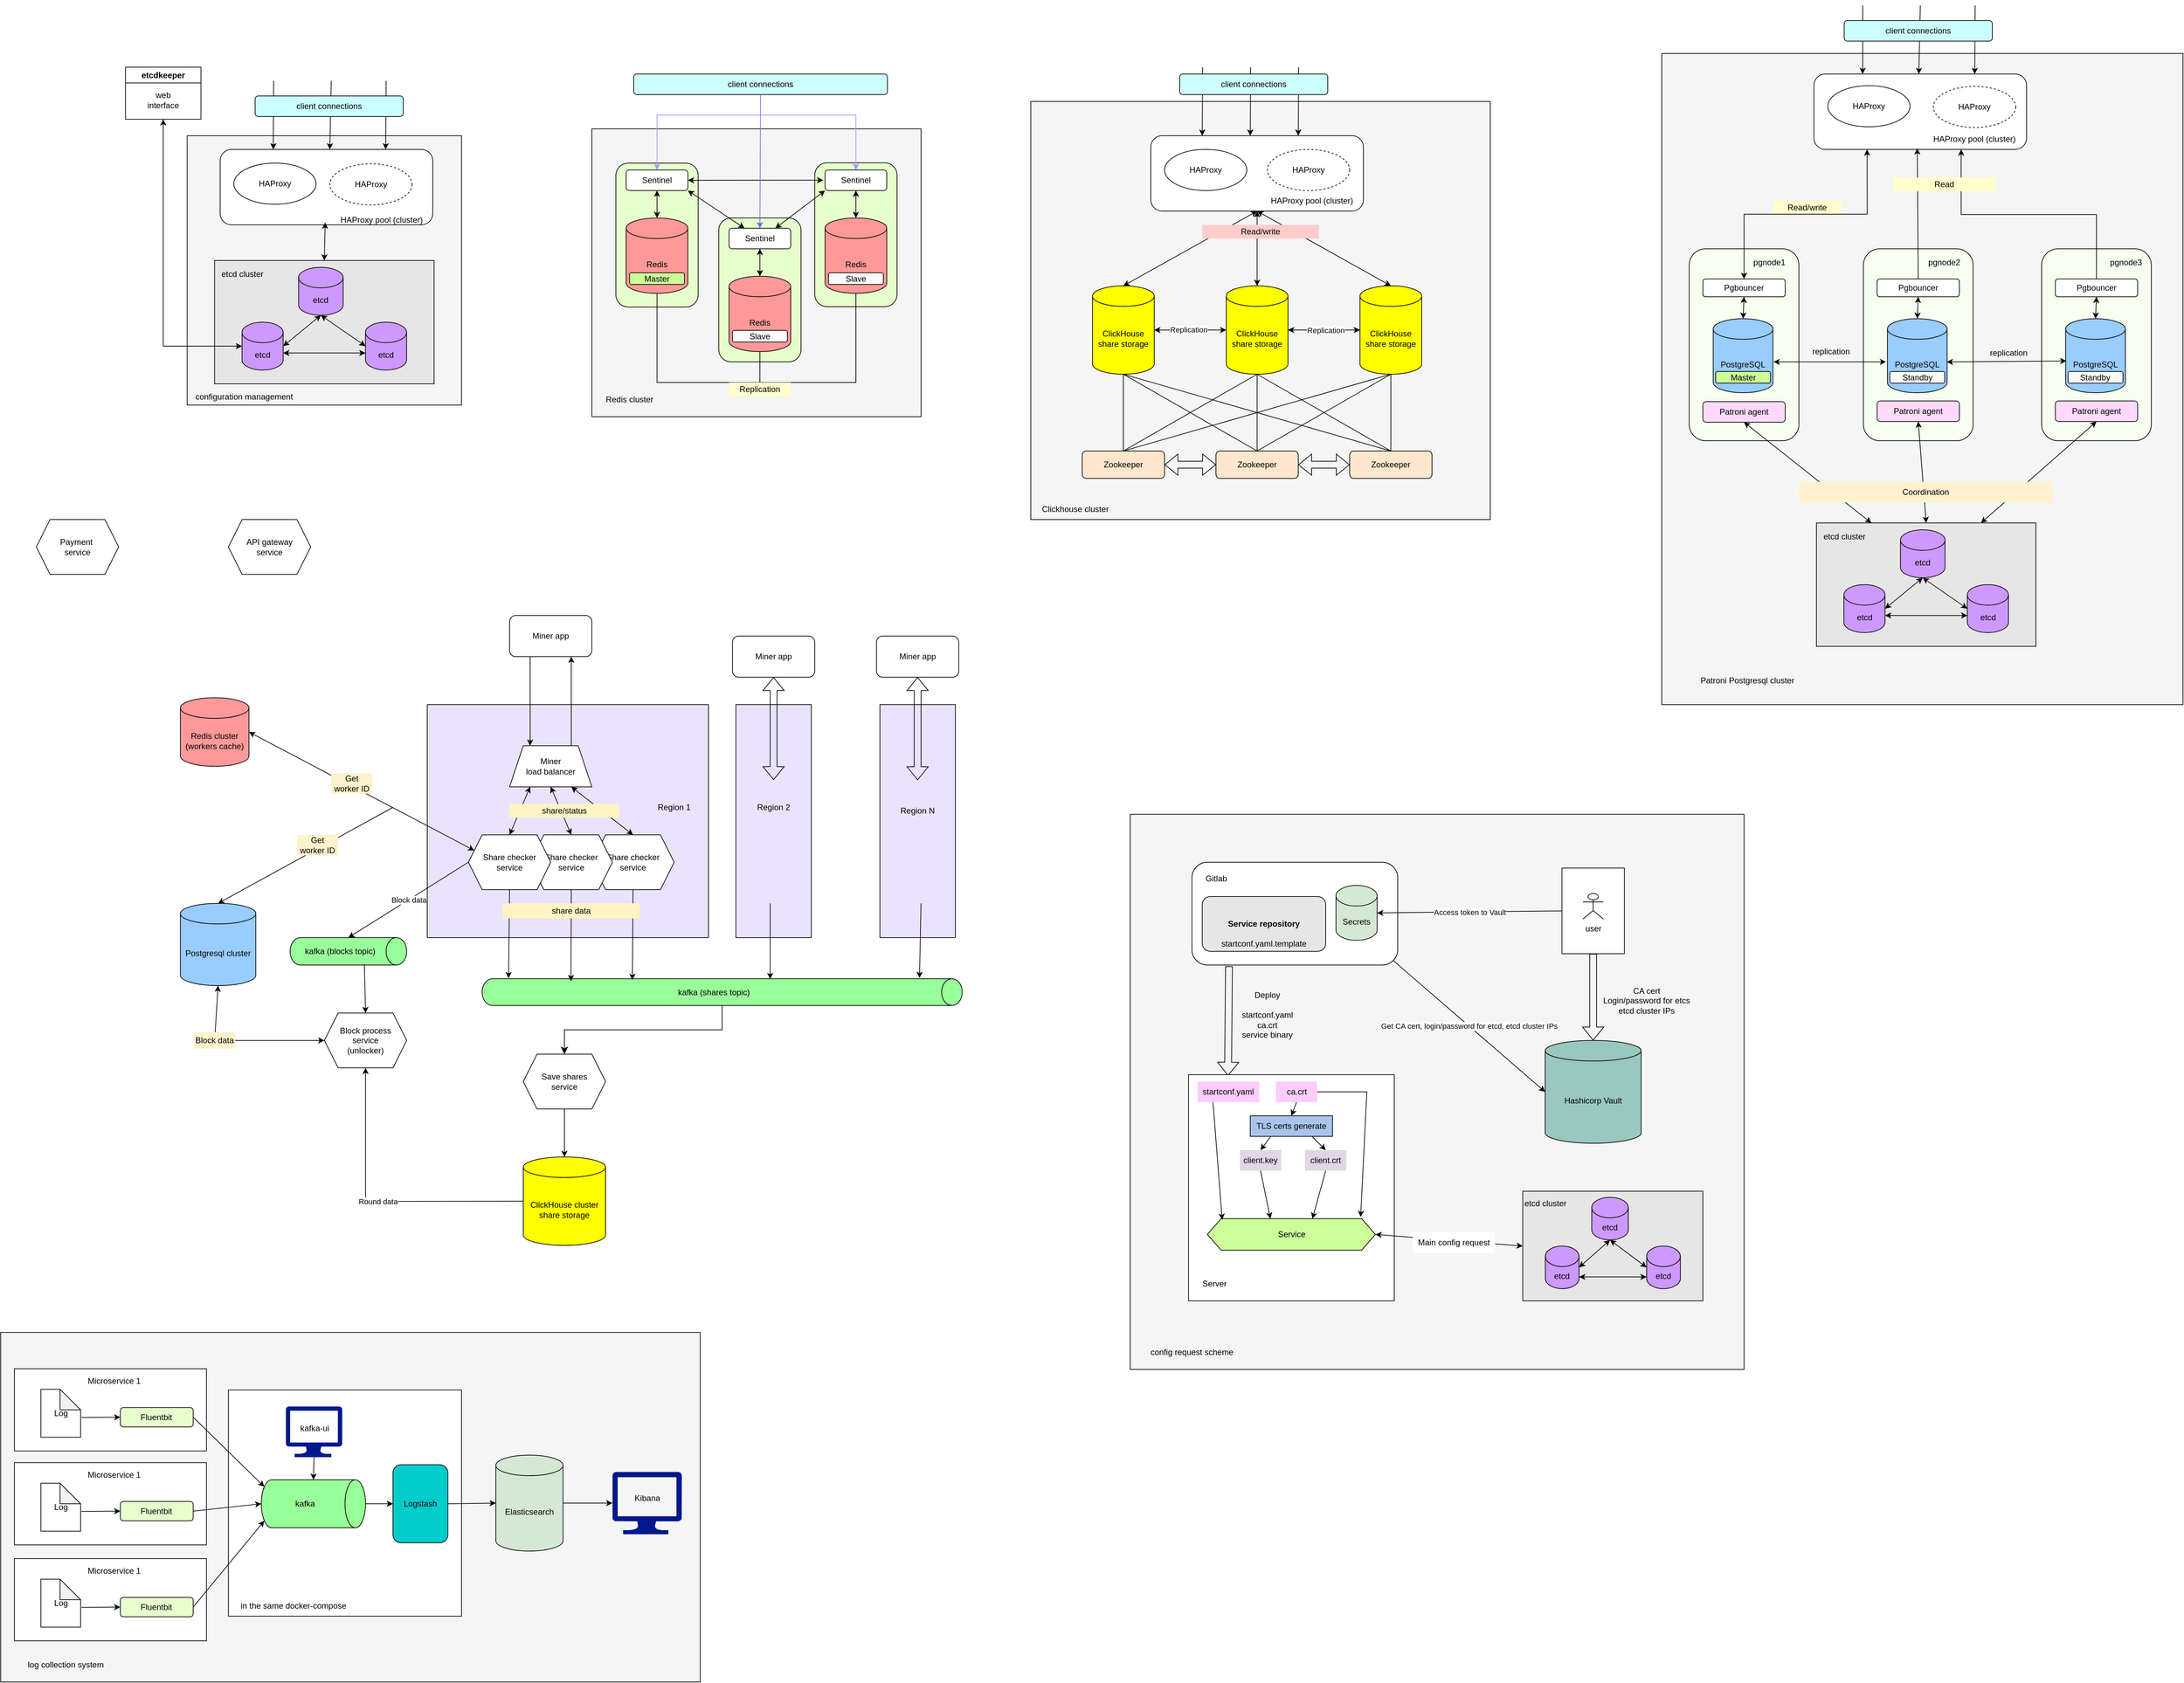 <mxfile version="24.9.1">
  <diagram name="Page-1" id="zC7TiCwEvtzbdXVQnTLh">
    <mxGraphModel dx="5048" dy="2684" grid="1" gridSize="10" guides="1" tooltips="1" connect="1" arrows="1" fold="1" page="1" pageScale="1" pageWidth="850" pageHeight="1100" math="0" shadow="0">
      <root>
        <mxCell id="0" />
        <mxCell id="1" parent="0" />
        <mxCell id="4G9J08PbndAcdF_Xj2D8-40" value="" style="rounded=0;whiteSpace=wrap;html=1;fillColor=#F5F5F5;" vertex="1" parent="1">
          <mxGeometry x="-1632" y="1636" width="1020" height="510" as="geometry" />
        </mxCell>
        <mxCell id="ERYkEcELDKVZfNgPjOHx-17" value="" style="rounded=0;whiteSpace=wrap;html=1;fillColor=#E9E3FF;" parent="1" vertex="1">
          <mxGeometry x="-1010" y="720" width="410" height="340" as="geometry" />
        </mxCell>
        <mxCell id="ERYkEcELDKVZfNgPjOHx-3" value="&lt;div&gt;Miner app&lt;br&gt;&lt;/div&gt;" style="rounded=1;whiteSpace=wrap;html=1;" parent="1" vertex="1">
          <mxGeometry x="-890" y="590" width="120" height="60" as="geometry" />
        </mxCell>
        <mxCell id="ERYkEcELDKVZfNgPjOHx-11" value="" style="endArrow=classic;html=1;rounded=0;exitX=0.25;exitY=1;exitDx=0;exitDy=0;entryX=0.25;entryY=0;entryDx=0;entryDy=0;" parent="1" source="ERYkEcELDKVZfNgPjOHx-3" target="ERYkEcELDKVZfNgPjOHx-27" edge="1">
          <mxGeometry relative="1" as="geometry">
            <mxPoint x="-860" y="700" as="sourcePoint" />
            <mxPoint x="-860" y="630" as="targetPoint" />
          </mxGeometry>
        </mxCell>
        <mxCell id="ERYkEcELDKVZfNgPjOHx-13" value="" style="endArrow=classic;html=1;rounded=0;exitX=0.75;exitY=0;exitDx=0;exitDy=0;entryX=0.75;entryY=1;entryDx=0;entryDy=0;" parent="1" source="ERYkEcELDKVZfNgPjOHx-27" target="ERYkEcELDKVZfNgPjOHx-3" edge="1">
          <mxGeometry relative="1" as="geometry">
            <mxPoint x="-815.0" y="770" as="sourcePoint" />
            <mxPoint x="-630" y="770" as="targetPoint" />
          </mxGeometry>
        </mxCell>
        <mxCell id="ERYkEcELDKVZfNgPjOHx-18" value="&lt;div&gt;Block process &lt;br&gt;&lt;/div&gt;&lt;div&gt;service&lt;/div&gt;&lt;div&gt;(unlocker)&lt;br&gt;&lt;/div&gt;" style="shape=hexagon;perimeter=hexagonPerimeter2;whiteSpace=wrap;html=1;fixedSize=1;" parent="1" vertex="1">
          <mxGeometry x="-1160" y="1170" width="120" height="80" as="geometry" />
        </mxCell>
        <mxCell id="ERYkEcELDKVZfNgPjOHx-19" value="&lt;div&gt;Payment&amp;nbsp;&lt;/div&gt;&lt;div&gt;service&lt;/div&gt;" style="shape=hexagon;perimeter=hexagonPerimeter2;whiteSpace=wrap;html=1;fixedSize=1;" parent="1" vertex="1">
          <mxGeometry x="-1580" y="450" width="120" height="80" as="geometry" />
        </mxCell>
        <mxCell id="ERYkEcELDKVZfNgPjOHx-20" value="&lt;div&gt;API gateway&lt;br&gt;&lt;/div&gt;&lt;div&gt;service&lt;/div&gt;" style="shape=hexagon;perimeter=hexagonPerimeter2;whiteSpace=wrap;html=1;fixedSize=1;" parent="1" vertex="1">
          <mxGeometry x="-1300" y="450" width="120" height="80" as="geometry" />
        </mxCell>
        <mxCell id="ERYkEcELDKVZfNgPjOHx-29" value="&lt;div&gt;Share checker&lt;/div&gt;&lt;div&gt;service&lt;br&gt;&lt;/div&gt;" style="shape=hexagon;perimeter=hexagonPerimeter2;whiteSpace=wrap;html=1;fixedSize=1;" parent="1" vertex="1">
          <mxGeometry x="-770" y="910" width="120" height="80" as="geometry" />
        </mxCell>
        <mxCell id="ERYkEcELDKVZfNgPjOHx-28" value="&lt;div&gt;Share checker&lt;/div&gt;&lt;div&gt;service&lt;br&gt;&lt;/div&gt;" style="shape=hexagon;perimeter=hexagonPerimeter2;whiteSpace=wrap;html=1;fixedSize=1;" parent="1" vertex="1">
          <mxGeometry x="-860" y="910" width="120" height="80" as="geometry" />
        </mxCell>
        <mxCell id="ERYkEcELDKVZfNgPjOHx-26" value="&lt;div&gt;Share checker&lt;/div&gt;&lt;div&gt;service&lt;br&gt;&lt;/div&gt;" style="shape=hexagon;perimeter=hexagonPerimeter2;whiteSpace=wrap;html=1;fixedSize=1;" parent="1" vertex="1">
          <mxGeometry x="-950" y="910" width="120" height="80" as="geometry" />
        </mxCell>
        <mxCell id="ERYkEcELDKVZfNgPjOHx-27" value="Miner&lt;br&gt;&lt;div&gt;load balancer&lt;br&gt;&lt;/div&gt;" style="shape=trapezoid;perimeter=trapezoidPerimeter;whiteSpace=wrap;html=1;fixedSize=1;" parent="1" vertex="1">
          <mxGeometry x="-890" y="780" width="120" height="60" as="geometry" />
        </mxCell>
        <mxCell id="ERYkEcELDKVZfNgPjOHx-33" value="" style="endArrow=classic;startArrow=classic;html=1;rounded=0;entryX=0.25;entryY=1;entryDx=0;entryDy=0;exitX=0.5;exitY=0;exitDx=0;exitDy=0;" parent="1" source="ERYkEcELDKVZfNgPjOHx-26" target="ERYkEcELDKVZfNgPjOHx-27" edge="1">
          <mxGeometry width="50" height="50" relative="1" as="geometry">
            <mxPoint x="-890" y="900" as="sourcePoint" />
            <mxPoint x="-840" y="850" as="targetPoint" />
          </mxGeometry>
        </mxCell>
        <mxCell id="ERYkEcELDKVZfNgPjOHx-34" value="" style="endArrow=classic;startArrow=classic;html=1;rounded=0;entryX=0.5;entryY=1;entryDx=0;entryDy=0;exitX=0.5;exitY=0;exitDx=0;exitDy=0;" parent="1" source="ERYkEcELDKVZfNgPjOHx-28" target="ERYkEcELDKVZfNgPjOHx-27" edge="1">
          <mxGeometry width="50" height="50" relative="1" as="geometry">
            <mxPoint x="-720" y="960" as="sourcePoint" />
            <mxPoint x="-670" y="910" as="targetPoint" />
          </mxGeometry>
        </mxCell>
        <mxCell id="ERYkEcELDKVZfNgPjOHx-35" value="" style="endArrow=classic;startArrow=classic;html=1;rounded=0;entryX=0.75;entryY=1;entryDx=0;entryDy=0;exitX=0.5;exitY=0;exitDx=0;exitDy=0;" parent="1" source="ERYkEcELDKVZfNgPjOHx-29" target="ERYkEcELDKVZfNgPjOHx-27" edge="1">
          <mxGeometry width="50" height="50" relative="1" as="geometry">
            <mxPoint x="-720" y="960" as="sourcePoint" />
            <mxPoint x="-670" y="910" as="targetPoint" />
          </mxGeometry>
        </mxCell>
        <mxCell id="ERYkEcELDKVZfNgPjOHx-37" value="share/status" style="text;html=1;align=center;verticalAlign=middle;whiteSpace=wrap;rounded=0;fillColor=#FFF4C3;" parent="1" vertex="1">
          <mxGeometry x="-890" y="865" width="160" height="20" as="geometry" />
        </mxCell>
        <mxCell id="ERYkEcELDKVZfNgPjOHx-39" value="kafka (shares topic)" style="shape=cylinder3;whiteSpace=wrap;html=1;boundedLbl=1;backgroundOutline=1;size=15;direction=south;fillColor=#99FF99;" parent="1" vertex="1">
          <mxGeometry x="-930" y="1120" width="700" height="39" as="geometry" />
        </mxCell>
        <mxCell id="ERYkEcELDKVZfNgPjOHx-47" value="&lt;div&gt;Region 1&lt;/div&gt;" style="text;html=1;align=center;verticalAlign=middle;whiteSpace=wrap;rounded=0;" parent="1" vertex="1">
          <mxGeometry x="-680" y="855" width="60" height="30" as="geometry" />
        </mxCell>
        <mxCell id="ERYkEcELDKVZfNgPjOHx-48" value="" style="rounded=0;whiteSpace=wrap;html=1;fillColor=#E9E3FF;" parent="1" vertex="1">
          <mxGeometry x="-560" y="720" width="110" height="340" as="geometry" />
        </mxCell>
        <mxCell id="ERYkEcELDKVZfNgPjOHx-49" value="&lt;div&gt;Region 2&lt;/div&gt;" style="text;html=1;align=center;verticalAlign=middle;whiteSpace=wrap;rounded=0;" parent="1" vertex="1">
          <mxGeometry x="-535" y="855" width="60" height="30" as="geometry" />
        </mxCell>
        <mxCell id="ERYkEcELDKVZfNgPjOHx-50" value="" style="rounded=0;whiteSpace=wrap;html=1;fillColor=#E9E3FF;" parent="1" vertex="1">
          <mxGeometry x="-350" y="720" width="110" height="340" as="geometry" />
        </mxCell>
        <mxCell id="ERYkEcELDKVZfNgPjOHx-51" value="&lt;div&gt;Region N&lt;/div&gt;" style="text;html=1;align=center;verticalAlign=middle;whiteSpace=wrap;rounded=0;" parent="1" vertex="1">
          <mxGeometry x="-325" y="860" width="60" height="30" as="geometry" />
        </mxCell>
        <mxCell id="ERYkEcELDKVZfNgPjOHx-52" value="" style="endArrow=classic;html=1;rounded=0;exitX=0.5;exitY=1;exitDx=0;exitDy=0;entryX=-0.02;entryY=0.945;entryDx=0;entryDy=0;entryPerimeter=0;" parent="1" source="ERYkEcELDKVZfNgPjOHx-26" target="ERYkEcELDKVZfNgPjOHx-39" edge="1">
          <mxGeometry width="50" height="50" relative="1" as="geometry">
            <mxPoint x="-550" y="1020" as="sourcePoint" />
            <mxPoint x="-890" y="1100" as="targetPoint" />
          </mxGeometry>
        </mxCell>
        <mxCell id="ERYkEcELDKVZfNgPjOHx-53" value="" style="endArrow=classic;html=1;rounded=0;exitX=0.5;exitY=1;exitDx=0;exitDy=0;entryX=0.089;entryY=0.815;entryDx=0;entryDy=0;entryPerimeter=0;" parent="1" source="ERYkEcELDKVZfNgPjOHx-28" target="ERYkEcELDKVZfNgPjOHx-39" edge="1">
          <mxGeometry width="50" height="50" relative="1" as="geometry">
            <mxPoint x="-550" y="1020" as="sourcePoint" />
            <mxPoint x="-800" y="1113" as="targetPoint" />
          </mxGeometry>
        </mxCell>
        <mxCell id="ERYkEcELDKVZfNgPjOHx-54" value="" style="endArrow=classic;html=1;rounded=0;exitX=0.5;exitY=1;exitDx=0;exitDy=0;entryX=0.045;entryY=0.687;entryDx=0;entryDy=0;entryPerimeter=0;" parent="1" source="ERYkEcELDKVZfNgPjOHx-29" target="ERYkEcELDKVZfNgPjOHx-39" edge="1">
          <mxGeometry width="50" height="50" relative="1" as="geometry">
            <mxPoint x="-590" y="1030" as="sourcePoint" />
            <mxPoint x="-540" y="980" as="targetPoint" />
          </mxGeometry>
        </mxCell>
        <mxCell id="ERYkEcELDKVZfNgPjOHx-55" value="" style="endArrow=classic;html=1;rounded=0;exitX=0.455;exitY=0.853;exitDx=0;exitDy=0;exitPerimeter=0;entryX=0.014;entryY=0.4;entryDx=0;entryDy=0;entryPerimeter=0;" parent="1" source="ERYkEcELDKVZfNgPjOHx-48" target="ERYkEcELDKVZfNgPjOHx-39" edge="1">
          <mxGeometry width="50" height="50" relative="1" as="geometry">
            <mxPoint x="-590" y="1030" as="sourcePoint" />
            <mxPoint x="-540" y="980" as="targetPoint" />
          </mxGeometry>
        </mxCell>
        <mxCell id="ERYkEcELDKVZfNgPjOHx-56" value="" style="endArrow=classic;html=1;rounded=0;exitX=0.545;exitY=0.853;exitDx=0;exitDy=0;exitPerimeter=0;entryX=-0.03;entryY=0.089;entryDx=0;entryDy=0;entryPerimeter=0;" parent="1" source="ERYkEcELDKVZfNgPjOHx-50" target="ERYkEcELDKVZfNgPjOHx-39" edge="1">
          <mxGeometry width="50" height="50" relative="1" as="geometry">
            <mxPoint x="-590" y="1030" as="sourcePoint" />
            <mxPoint x="-540" y="980" as="targetPoint" />
          </mxGeometry>
        </mxCell>
        <mxCell id="ERYkEcELDKVZfNgPjOHx-57" value="&lt;div&gt;Miner app&lt;br&gt;&lt;/div&gt;" style="rounded=1;whiteSpace=wrap;html=1;" parent="1" vertex="1">
          <mxGeometry x="-565" y="620" width="120" height="60" as="geometry" />
        </mxCell>
        <mxCell id="ERYkEcELDKVZfNgPjOHx-58" value="&lt;div&gt;Miner app&lt;br&gt;&lt;/div&gt;" style="rounded=1;whiteSpace=wrap;html=1;" parent="1" vertex="1">
          <mxGeometry x="-355" y="620" width="120" height="60" as="geometry" />
        </mxCell>
        <mxCell id="ERYkEcELDKVZfNgPjOHx-59" value="" style="shape=flexArrow;endArrow=classic;startArrow=classic;html=1;rounded=0;entryX=0.5;entryY=1;entryDx=0;entryDy=0;" parent="1" target="ERYkEcELDKVZfNgPjOHx-57" edge="1">
          <mxGeometry width="100" height="100" relative="1" as="geometry">
            <mxPoint x="-505" y="830" as="sourcePoint" />
            <mxPoint x="-510" y="900" as="targetPoint" />
          </mxGeometry>
        </mxCell>
        <mxCell id="ERYkEcELDKVZfNgPjOHx-60" value="" style="shape=flexArrow;endArrow=classic;startArrow=classic;html=1;rounded=0;entryX=0.5;entryY=1;entryDx=0;entryDy=0;exitX=0.5;exitY=0.324;exitDx=0;exitDy=0;exitPerimeter=0;" parent="1" source="ERYkEcELDKVZfNgPjOHx-50" target="ERYkEcELDKVZfNgPjOHx-58" edge="1">
          <mxGeometry width="100" height="100" relative="1" as="geometry">
            <mxPoint x="-495" y="840" as="sourcePoint" />
            <mxPoint x="-495" y="690" as="targetPoint" />
          </mxGeometry>
        </mxCell>
        <mxCell id="ERYkEcELDKVZfNgPjOHx-61" value="share data" style="text;html=1;align=center;verticalAlign=middle;whiteSpace=wrap;rounded=0;fillColor=#FFF4C3;" parent="1" vertex="1">
          <mxGeometry x="-900" y="1010" width="200" height="22" as="geometry" />
        </mxCell>
        <mxCell id="ERYkEcELDKVZfNgPjOHx-64" value="" style="endArrow=classic;html=1;rounded=0;exitX=0;exitY=0.5;exitDx=0;exitDy=0;entryX=0;entryY=0.5;entryDx=0;entryDy=0;entryPerimeter=0;" parent="1" source="ERYkEcELDKVZfNgPjOHx-26" target="ERYkEcELDKVZfNgPjOHx-71" edge="1">
          <mxGeometry relative="1" as="geometry">
            <mxPoint x="-640" y="1010" as="sourcePoint" />
            <mxPoint x="-1100" y="1040" as="targetPoint" />
            <Array as="points" />
          </mxGeometry>
        </mxCell>
        <mxCell id="ERYkEcELDKVZfNgPjOHx-65" value="&lt;div&gt;Block data&lt;/div&gt;" style="edgeLabel;resizable=0;html=1;;align=center;verticalAlign=middle;" parent="ERYkEcELDKVZfNgPjOHx-64" connectable="0" vertex="1">
          <mxGeometry relative="1" as="geometry" />
        </mxCell>
        <mxCell id="ERYkEcELDKVZfNgPjOHx-67" value="&lt;div&gt;ClickHouse cluster&lt;br&gt;&lt;/div&gt;&lt;div&gt;share storage&lt;br&gt;&lt;/div&gt;" style="shape=cylinder3;whiteSpace=wrap;html=1;boundedLbl=1;backgroundOutline=1;size=15;fillColor=#FFFF00;" parent="1" vertex="1">
          <mxGeometry x="-870" y="1380" width="120" height="129" as="geometry" />
        </mxCell>
        <mxCell id="ERYkEcELDKVZfNgPjOHx-68" value="" style="edgeStyle=elbowEdgeStyle;elbow=vertical;endArrow=classic;html=1;curved=0;rounded=0;endSize=8;startSize=8;exitX=1;exitY=0.5;exitDx=0;exitDy=0;exitPerimeter=0;entryX=0.5;entryY=0;entryDx=0;entryDy=0;" parent="1" source="ERYkEcELDKVZfNgPjOHx-39" target="ERYkEcELDKVZfNgPjOHx-73" edge="1">
          <mxGeometry width="50" height="50" relative="1" as="geometry">
            <mxPoint x="-700" y="1180" as="sourcePoint" />
            <mxPoint x="-825" y="1230" as="targetPoint" />
          </mxGeometry>
        </mxCell>
        <mxCell id="ERYkEcELDKVZfNgPjOHx-69" value="" style="endArrow=classic;html=1;rounded=0;exitX=0;exitY=0.5;exitDx=0;exitDy=0;exitPerimeter=0;entryX=0.5;entryY=1;entryDx=0;entryDy=0;" parent="1" source="ERYkEcELDKVZfNgPjOHx-67" target="ERYkEcELDKVZfNgPjOHx-18" edge="1">
          <mxGeometry relative="1" as="geometry">
            <mxPoint x="-720" y="1150" as="sourcePoint" />
            <mxPoint x="-620" y="1150" as="targetPoint" />
            <Array as="points">
              <mxPoint x="-1100" y="1445" />
            </Array>
          </mxGeometry>
        </mxCell>
        <mxCell id="ERYkEcELDKVZfNgPjOHx-70" value="Round data" style="edgeLabel;resizable=0;html=1;;align=center;verticalAlign=middle;" parent="ERYkEcELDKVZfNgPjOHx-69" connectable="0" vertex="1">
          <mxGeometry relative="1" as="geometry" />
        </mxCell>
        <mxCell id="ERYkEcELDKVZfNgPjOHx-71" value="kafka (blocks topic)" style="shape=cylinder3;whiteSpace=wrap;html=1;boundedLbl=1;backgroundOutline=1;size=15;direction=south;fillColor=#99FF99;" parent="1" vertex="1">
          <mxGeometry x="-1210" y="1060" width="170" height="40" as="geometry" />
        </mxCell>
        <mxCell id="ERYkEcELDKVZfNgPjOHx-72" value="" style="endArrow=classic;html=1;rounded=0;exitX=0.971;exitY=0.363;exitDx=0;exitDy=0;exitPerimeter=0;entryX=0.5;entryY=0;entryDx=0;entryDy=0;" parent="1" source="ERYkEcELDKVZfNgPjOHx-71" target="ERYkEcELDKVZfNgPjOHx-18" edge="1">
          <mxGeometry width="50" height="50" relative="1" as="geometry">
            <mxPoint x="-710" y="1040" as="sourcePoint" />
            <mxPoint x="-660" y="990" as="targetPoint" />
          </mxGeometry>
        </mxCell>
        <mxCell id="ERYkEcELDKVZfNgPjOHx-73" value="&lt;div&gt;Save shares&lt;/div&gt;&lt;div&gt;service&lt;br&gt;&lt;/div&gt;" style="shape=hexagon;perimeter=hexagonPerimeter2;whiteSpace=wrap;html=1;fixedSize=1;" parent="1" vertex="1">
          <mxGeometry x="-870" y="1230" width="120" height="80" as="geometry" />
        </mxCell>
        <mxCell id="ERYkEcELDKVZfNgPjOHx-75" value="" style="endArrow=classic;html=1;rounded=0;exitX=0.5;exitY=1;exitDx=0;exitDy=0;entryX=0.5;entryY=0;entryDx=0;entryDy=0;entryPerimeter=0;" parent="1" source="ERYkEcELDKVZfNgPjOHx-73" target="ERYkEcELDKVZfNgPjOHx-67" edge="1">
          <mxGeometry width="50" height="50" relative="1" as="geometry">
            <mxPoint x="-760" y="1210" as="sourcePoint" />
            <mxPoint x="-710" y="1160" as="targetPoint" />
          </mxGeometry>
        </mxCell>
        <mxCell id="ERYkEcELDKVZfNgPjOHx-76" value="Postgresql cluster" style="shape=cylinder3;whiteSpace=wrap;html=1;boundedLbl=1;backgroundOutline=1;size=15;fillColor=#99CCFF;" parent="1" vertex="1">
          <mxGeometry x="-1370" y="1010" width="110" height="120" as="geometry" />
        </mxCell>
        <mxCell id="ERYkEcELDKVZfNgPjOHx-80" value="" style="endArrow=classic;startArrow=classic;html=1;rounded=0;exitX=0;exitY=0.5;exitDx=0;exitDy=0;entryX=0.5;entryY=1;entryDx=0;entryDy=0;entryPerimeter=0;" parent="1" source="ERYkEcELDKVZfNgPjOHx-18" target="ERYkEcELDKVZfNgPjOHx-76" edge="1">
          <mxGeometry width="50" height="50" relative="1" as="geometry">
            <mxPoint x="-920" y="1120" as="sourcePoint" />
            <mxPoint x="-870" y="1070" as="targetPoint" />
            <Array as="points">
              <mxPoint x="-1320" y="1210" />
            </Array>
          </mxGeometry>
        </mxCell>
        <mxCell id="ERYkEcELDKVZfNgPjOHx-84" value="Block data" style="text;html=1;align=center;verticalAlign=middle;whiteSpace=wrap;rounded=0;fillColor=#FFF2CC;" parent="1" vertex="1">
          <mxGeometry x="-1350" y="1198" width="60" height="24" as="geometry" />
        </mxCell>
        <mxCell id="ERYkEcELDKVZfNgPjOHx-95" value="&lt;div&gt;Redis cluster &lt;br&gt;&lt;/div&gt;&lt;div&gt;(workers cache)&lt;br&gt;&lt;/div&gt;" style="shape=cylinder3;whiteSpace=wrap;html=1;boundedLbl=1;backgroundOutline=1;size=15;fillColor=#FF9999;" parent="1" vertex="1">
          <mxGeometry x="-1370" y="710" width="100" height="100" as="geometry" />
        </mxCell>
        <mxCell id="ERYkEcELDKVZfNgPjOHx-99" value="" style="endArrow=classic;startArrow=classic;html=1;rounded=0;exitX=0;exitY=0.25;exitDx=0;exitDy=0;entryX=1;entryY=0.5;entryDx=0;entryDy=0;entryPerimeter=0;" parent="1" source="ERYkEcELDKVZfNgPjOHx-26" target="ERYkEcELDKVZfNgPjOHx-95" edge="1">
          <mxGeometry width="50" height="50" relative="1" as="geometry">
            <mxPoint x="-870" y="1050" as="sourcePoint" />
            <mxPoint x="-820" y="1000" as="targetPoint" />
          </mxGeometry>
        </mxCell>
        <mxCell id="ERYkEcELDKVZfNgPjOHx-100" value="Get worker ID" style="text;html=1;align=center;verticalAlign=middle;whiteSpace=wrap;rounded=0;fillColor=#FFF2CC;" parent="1" vertex="1">
          <mxGeometry x="-1150" y="820" width="60" height="30" as="geometry" />
        </mxCell>
        <mxCell id="ERYkEcELDKVZfNgPjOHx-101" value="" style="endArrow=classic;html=1;rounded=0;entryX=0.5;entryY=0;entryDx=0;entryDy=0;entryPerimeter=0;" parent="1" target="ERYkEcELDKVZfNgPjOHx-76" edge="1">
          <mxGeometry width="50" height="50" relative="1" as="geometry">
            <mxPoint x="-1060" y="870" as="sourcePoint" />
            <mxPoint x="-790" y="970" as="targetPoint" />
          </mxGeometry>
        </mxCell>
        <mxCell id="ERYkEcELDKVZfNgPjOHx-104" value="Get worker ID" style="text;html=1;align=center;verticalAlign=middle;whiteSpace=wrap;rounded=0;fillColor=#FFF2CC;" parent="1" vertex="1">
          <mxGeometry x="-1200" y="910" width="60" height="30" as="geometry" />
        </mxCell>
        <mxCell id="E0gaIQn_KAS7UhlWbAFH-63" value="" style="group" parent="1" vertex="1" connectable="0">
          <mxGeometry x="790" y="-300" width="760" height="1020" as="geometry" />
        </mxCell>
        <mxCell id="E0gaIQn_KAS7UhlWbAFH-59" value="" style="rounded=0;whiteSpace=wrap;html=1;fillColor=#f5f5f5;" parent="E0gaIQn_KAS7UhlWbAFH-63" vertex="1">
          <mxGeometry y="70" width="760" height="950" as="geometry" />
        </mxCell>
        <mxCell id="E0gaIQn_KAS7UhlWbAFH-57" value="" style="group" parent="E0gaIQn_KAS7UhlWbAFH-63" vertex="1" connectable="0">
          <mxGeometry x="40" width="673.89" height="935" as="geometry" />
        </mxCell>
        <mxCell id="kyTLjjN498ih1BtY8LRX-46" value="" style="rounded=1;whiteSpace=wrap;html=1;" parent="E0gaIQn_KAS7UhlWbAFH-57" vertex="1">
          <mxGeometry x="181.95" y="100" width="310" height="110" as="geometry" />
        </mxCell>
        <mxCell id="kyTLjjN498ih1BtY8LRX-41" value="HAProxy" style="ellipse;whiteSpace=wrap;html=1;" parent="E0gaIQn_KAS7UhlWbAFH-57" vertex="1">
          <mxGeometry x="202.06" y="117" width="120" height="60" as="geometry" />
        </mxCell>
        <mxCell id="kyTLjjN498ih1BtY8LRX-42" value="HAProxy" style="ellipse;whiteSpace=wrap;html=1;dashed=1;" parent="E0gaIQn_KAS7UhlWbAFH-57" vertex="1">
          <mxGeometry x="356.06" y="118" width="120" height="60" as="geometry" />
        </mxCell>
        <mxCell id="kyTLjjN498ih1BtY8LRX-43" value="&lt;div&gt;HAProxy pool (cluster)&lt;/div&gt;" style="text;html=1;align=center;verticalAlign=middle;whiteSpace=wrap;rounded=0;" parent="E0gaIQn_KAS7UhlWbAFH-57" vertex="1">
          <mxGeometry x="351.06" y="180" width="130" height="30" as="geometry" />
        </mxCell>
        <mxCell id="kyTLjjN498ih1BtY8LRX-71" value="replication" style="text;html=1;align=center;verticalAlign=middle;whiteSpace=wrap;rounded=0;" parent="E0gaIQn_KAS7UhlWbAFH-57" vertex="1">
          <mxGeometry x="176.56" y="500" width="60" height="10" as="geometry" />
        </mxCell>
        <mxCell id="kyTLjjN498ih1BtY8LRX-76" value="replication" style="text;html=1;align=center;verticalAlign=middle;whiteSpace=wrap;rounded=0;" parent="E0gaIQn_KAS7UhlWbAFH-57" vertex="1">
          <mxGeometry x="436" y="502" width="60" height="10" as="geometry" />
        </mxCell>
        <mxCell id="kyTLjjN498ih1BtY8LRX-78" value="Read/write" style="text;html=1;align=center;verticalAlign=middle;whiteSpace=wrap;rounded=0;fillColor=#FFFFCC;" parent="E0gaIQn_KAS7UhlWbAFH-57" vertex="1">
          <mxGeometry x="122.12" y="285" width="100" height="20" as="geometry" />
        </mxCell>
        <mxCell id="kyTLjjN498ih1BtY8LRX-65" value="" style="rounded=1;whiteSpace=wrap;html=1;fillColor=#F6FFF0;container=0;" parent="E0gaIQn_KAS7UhlWbAFH-57" vertex="1">
          <mxGeometry x="513.89" y="355" width="160" height="280" as="geometry" />
        </mxCell>
        <mxCell id="kyTLjjN498ih1BtY8LRX-66" value="Patroni agent" style="rounded=1;whiteSpace=wrap;html=1;fillColor=#FFD9FB;container=0;" parent="E0gaIQn_KAS7UhlWbAFH-57" vertex="1">
          <mxGeometry x="533.89" y="577" width="120" height="30" as="geometry" />
        </mxCell>
        <mxCell id="kyTLjjN498ih1BtY8LRX-82" value="" style="endArrow=classic;html=1;rounded=0;exitX=0.5;exitY=0;exitDx=0;exitDy=0;edgeStyle=orthogonalEdgeStyle;entryX=0.35;entryY=1;entryDx=0;entryDy=0;entryPerimeter=0;" parent="E0gaIQn_KAS7UhlWbAFH-57" target="kyTLjjN498ih1BtY8LRX-43" edge="1">
          <mxGeometry width="50" height="50" relative="1" as="geometry">
            <mxPoint x="593.89" y="399" as="sourcePoint" />
            <mxPoint x="397.06" y="215" as="targetPoint" />
            <Array as="points">
              <mxPoint x="594.06" y="305" />
              <mxPoint x="397.06" y="305" />
            </Array>
          </mxGeometry>
        </mxCell>
        <mxCell id="kyTLjjN498ih1BtY8LRX-69" value="pgnode3" style="text;html=1;align=center;verticalAlign=middle;whiteSpace=wrap;rounded=0;container=0;" parent="E0gaIQn_KAS7UhlWbAFH-57" vertex="1">
          <mxGeometry x="607.06" y="360" width="60" height="30" as="geometry" />
        </mxCell>
        <mxCell id="kyTLjjN498ih1BtY8LRX-60" value="" style="rounded=1;whiteSpace=wrap;html=1;fillColor=#F6FFF0;container=0;" parent="E0gaIQn_KAS7UhlWbAFH-57" vertex="1">
          <mxGeometry x="254" y="355" width="160" height="280" as="geometry" />
        </mxCell>
        <mxCell id="kyTLjjN498ih1BtY8LRX-61" value="Patroni agent" style="rounded=1;whiteSpace=wrap;html=1;fillColor=#FFD9FB;container=0;" parent="E0gaIQn_KAS7UhlWbAFH-57" vertex="1">
          <mxGeometry x="274" y="577" width="120" height="30" as="geometry" />
        </mxCell>
        <mxCell id="kyTLjjN498ih1BtY8LRX-75" value="" style="endArrow=classic;startArrow=classic;html=1;rounded=0;entryX=0.012;entryY=0.571;entryDx=0;entryDy=0;exitX=0.993;exitY=0.584;exitDx=0;exitDy=0;exitPerimeter=0;entryPerimeter=0;" parent="E0gaIQn_KAS7UhlWbAFH-57" source="kyTLjjN498ih1BtY8LRX-102" target="kyTLjjN498ih1BtY8LRX-112" edge="1">
          <mxGeometry width="50" height="50" relative="1" as="geometry">
            <mxPoint x="394" y="520" as="sourcePoint" />
            <mxPoint x="533.89" y="520" as="targetPoint" />
          </mxGeometry>
        </mxCell>
        <mxCell id="kyTLjjN498ih1BtY8LRX-81" value="" style="endArrow=classic;html=1;rounded=0;exitX=0.5;exitY=0;exitDx=0;exitDy=0;entryX=0.486;entryY=0.985;entryDx=0;entryDy=0;entryPerimeter=0;" parent="E0gaIQn_KAS7UhlWbAFH-57" target="kyTLjjN498ih1BtY8LRX-46" edge="1">
          <mxGeometry width="50" height="50" relative="1" as="geometry">
            <mxPoint x="334" y="399" as="sourcePoint" />
            <mxPoint x="237.06" y="215" as="targetPoint" />
          </mxGeometry>
        </mxCell>
        <mxCell id="kyTLjjN498ih1BtY8LRX-83" value="Read" style="text;html=1;align=center;verticalAlign=middle;whiteSpace=wrap;rounded=0;fillColor=#FFFFCC;" parent="E0gaIQn_KAS7UhlWbAFH-57" vertex="1">
          <mxGeometry x="297.06" y="251" width="150.11" height="20" as="geometry" />
        </mxCell>
        <mxCell id="kyTLjjN498ih1BtY8LRX-64" value="pgnode2" style="text;html=1;align=center;verticalAlign=middle;whiteSpace=wrap;rounded=0;container=0;" parent="E0gaIQn_KAS7UhlWbAFH-57" vertex="1">
          <mxGeometry x="342.12" y="360" width="60" height="30" as="geometry" />
        </mxCell>
        <mxCell id="kyTLjjN498ih1BtY8LRX-58" value="" style="rounded=1;whiteSpace=wrap;html=1;fillColor=#F6FFF0;container=0;" parent="E0gaIQn_KAS7UhlWbAFH-57" vertex="1">
          <mxGeometry y="355" width="160" height="280" as="geometry" />
        </mxCell>
        <mxCell id="kyTLjjN498ih1BtY8LRX-55" value="Patroni agent" style="rounded=1;whiteSpace=wrap;html=1;fillColor=#FFD9FB;container=0;" parent="E0gaIQn_KAS7UhlWbAFH-57" vertex="1">
          <mxGeometry x="20" y="578" width="120" height="30" as="geometry" />
        </mxCell>
        <mxCell id="kyTLjjN498ih1BtY8LRX-70" value="" style="endArrow=classic;startArrow=classic;html=1;rounded=0;entryX=-0.023;entryY=0.583;entryDx=0;entryDy=0;entryPerimeter=0;" parent="E0gaIQn_KAS7UhlWbAFH-57" target="kyTLjjN498ih1BtY8LRX-102" edge="1">
          <mxGeometry width="50" height="50" relative="1" as="geometry">
            <mxPoint x="123.06" y="520" as="sourcePoint" />
            <mxPoint x="274" y="520" as="targetPoint" />
          </mxGeometry>
        </mxCell>
        <mxCell id="kyTLjjN498ih1BtY8LRX-77" value="" style="endArrow=classic;startArrow=classic;html=1;rounded=0;entryX=0.25;entryY=1;entryDx=0;entryDy=0;exitX=0.5;exitY=0;exitDx=0;exitDy=0;edgeStyle=orthogonalEdgeStyle;" parent="E0gaIQn_KAS7UhlWbAFH-57" source="kyTLjjN498ih1BtY8LRX-86" target="kyTLjjN498ih1BtY8LRX-46" edge="1">
          <mxGeometry width="50" height="50" relative="1" as="geometry">
            <mxPoint x="167.06" y="285" as="sourcePoint" />
            <mxPoint x="217.06" y="235" as="targetPoint" />
          </mxGeometry>
        </mxCell>
        <mxCell id="kyTLjjN498ih1BtY8LRX-59" value="pgnode1" style="text;html=1;align=center;verticalAlign=middle;whiteSpace=wrap;rounded=0;container=0;" parent="E0gaIQn_KAS7UhlWbAFH-57" vertex="1">
          <mxGeometry x="87.06" y="360" width="60" height="30" as="geometry" />
        </mxCell>
        <mxCell id="kyTLjjN498ih1BtY8LRX-86" value="Pgbouncer" style="rounded=1;whiteSpace=wrap;html=1;" parent="E0gaIQn_KAS7UhlWbAFH-57" vertex="1">
          <mxGeometry x="20" y="399" width="120" height="26" as="geometry" />
        </mxCell>
        <mxCell id="kyTLjjN498ih1BtY8LRX-87" value="" style="endArrow=classic;startArrow=classic;html=1;rounded=0;exitX=0.5;exitY=0;exitDx=0;exitDy=0;entryX=0.5;entryY=1;entryDx=0;entryDy=0;" parent="E0gaIQn_KAS7UhlWbAFH-57" source="kyTLjjN498ih1BtY8LRX-95" target="kyTLjjN498ih1BtY8LRX-86" edge="1">
          <mxGeometry width="50" height="50" relative="1" as="geometry">
            <mxPoint x="80" y="485" as="sourcePoint" />
            <mxPoint x="477.06" y="385" as="targetPoint" />
          </mxGeometry>
        </mxCell>
        <mxCell id="kyTLjjN498ih1BtY8LRX-97" value="" style="endArrow=classic;startArrow=classic;html=1;rounded=0;exitX=0.5;exitY=0;exitDx=0;exitDy=0;entryX=0.5;entryY=1;entryDx=0;entryDy=0;" parent="E0gaIQn_KAS7UhlWbAFH-57" target="kyTLjjN498ih1BtY8LRX-95" edge="1">
          <mxGeometry width="50" height="50" relative="1" as="geometry">
            <mxPoint x="80" y="485" as="sourcePoint" />
            <mxPoint x="80.06" y="434" as="targetPoint" />
          </mxGeometry>
        </mxCell>
        <mxCell id="kyTLjjN498ih1BtY8LRX-95" value="PostgreSQL" style="shape=cylinder3;whiteSpace=wrap;html=1;boundedLbl=1;backgroundOutline=1;size=15;fillColor=#99CCFF;" parent="E0gaIQn_KAS7UhlWbAFH-57" vertex="1">
          <mxGeometry x="35.06" y="457" width="87.06" height="108" as="geometry" />
        </mxCell>
        <mxCell id="kyTLjjN498ih1BtY8LRX-57" value="Master" style="rounded=1;whiteSpace=wrap;html=1;fillColor=#CCFF99;container=0;" parent="E0gaIQn_KAS7UhlWbAFH-57" vertex="1">
          <mxGeometry x="38.59" y="534" width="80" height="17" as="geometry" />
        </mxCell>
        <mxCell id="kyTLjjN498ih1BtY8LRX-99" value="Pgbouncer" style="rounded=1;whiteSpace=wrap;html=1;" parent="E0gaIQn_KAS7UhlWbAFH-57" vertex="1">
          <mxGeometry x="274" y="399" width="120" height="26" as="geometry" />
        </mxCell>
        <mxCell id="kyTLjjN498ih1BtY8LRX-100" value="" style="endArrow=classic;startArrow=classic;html=1;rounded=0;exitX=0.5;exitY=0;exitDx=0;exitDy=0;entryX=0.5;entryY=1;entryDx=0;entryDy=0;" parent="E0gaIQn_KAS7UhlWbAFH-57" source="kyTLjjN498ih1BtY8LRX-102" target="kyTLjjN498ih1BtY8LRX-99" edge="1">
          <mxGeometry width="50" height="50" relative="1" as="geometry">
            <mxPoint x="334" y="485" as="sourcePoint" />
            <mxPoint x="731.06" y="385" as="targetPoint" />
          </mxGeometry>
        </mxCell>
        <mxCell id="kyTLjjN498ih1BtY8LRX-101" value="" style="endArrow=classic;startArrow=classic;html=1;rounded=0;exitX=0.5;exitY=0;exitDx=0;exitDy=0;entryX=0.5;entryY=1;entryDx=0;entryDy=0;" parent="E0gaIQn_KAS7UhlWbAFH-57" target="kyTLjjN498ih1BtY8LRX-102" edge="1">
          <mxGeometry width="50" height="50" relative="1" as="geometry">
            <mxPoint x="334" y="485" as="sourcePoint" />
            <mxPoint x="334.06" y="434" as="targetPoint" />
          </mxGeometry>
        </mxCell>
        <mxCell id="kyTLjjN498ih1BtY8LRX-102" value="PostgreSQL" style="shape=cylinder3;whiteSpace=wrap;html=1;boundedLbl=1;backgroundOutline=1;size=15;fillColor=#99CCFF;" parent="E0gaIQn_KAS7UhlWbAFH-57" vertex="1">
          <mxGeometry x="289.06" y="457" width="87.06" height="108" as="geometry" />
        </mxCell>
        <mxCell id="kyTLjjN498ih1BtY8LRX-103" value="&lt;div&gt;Standby&lt;/div&gt;" style="rounded=1;whiteSpace=wrap;html=1;fillColor=#fafafa;container=0;" parent="E0gaIQn_KAS7UhlWbAFH-57" vertex="1">
          <mxGeometry x="292.59" y="534" width="80" height="17" as="geometry" />
        </mxCell>
        <mxCell id="kyTLjjN498ih1BtY8LRX-109" value="Pgbouncer" style="rounded=1;whiteSpace=wrap;html=1;" parent="E0gaIQn_KAS7UhlWbAFH-57" vertex="1">
          <mxGeometry x="533.89" y="399" width="120" height="26" as="geometry" />
        </mxCell>
        <mxCell id="kyTLjjN498ih1BtY8LRX-110" value="" style="endArrow=classic;startArrow=classic;html=1;rounded=0;exitX=0.5;exitY=0;exitDx=0;exitDy=0;entryX=0.5;entryY=1;entryDx=0;entryDy=0;" parent="E0gaIQn_KAS7UhlWbAFH-57" source="kyTLjjN498ih1BtY8LRX-112" target="kyTLjjN498ih1BtY8LRX-109" edge="1">
          <mxGeometry width="50" height="50" relative="1" as="geometry">
            <mxPoint x="593.89" y="485" as="sourcePoint" />
            <mxPoint x="990.95" y="385" as="targetPoint" />
          </mxGeometry>
        </mxCell>
        <mxCell id="kyTLjjN498ih1BtY8LRX-111" value="" style="endArrow=classic;startArrow=classic;html=1;rounded=0;exitX=0.5;exitY=0;exitDx=0;exitDy=0;entryX=0.5;entryY=1;entryDx=0;entryDy=0;" parent="E0gaIQn_KAS7UhlWbAFH-57" target="kyTLjjN498ih1BtY8LRX-112" edge="1">
          <mxGeometry width="50" height="50" relative="1" as="geometry">
            <mxPoint x="593.89" y="485" as="sourcePoint" />
            <mxPoint x="593.95" y="434" as="targetPoint" />
          </mxGeometry>
        </mxCell>
        <mxCell id="kyTLjjN498ih1BtY8LRX-112" value="PostgreSQL" style="shape=cylinder3;whiteSpace=wrap;html=1;boundedLbl=1;backgroundOutline=1;size=15;fillColor=#99CCFF;" parent="E0gaIQn_KAS7UhlWbAFH-57" vertex="1">
          <mxGeometry x="548.95" y="457" width="87.06" height="108" as="geometry" />
        </mxCell>
        <mxCell id="kyTLjjN498ih1BtY8LRX-113" value="Standby" style="rounded=1;whiteSpace=wrap;html=1;fillColor=#fafafa;container=0;" parent="E0gaIQn_KAS7UhlWbAFH-57" vertex="1">
          <mxGeometry x="552.48" y="534" width="80" height="17" as="geometry" />
        </mxCell>
        <mxCell id="kyTLjjN498ih1BtY8LRX-114" value="" style="endArrow=classic;html=1;rounded=0;entryX=0.25;entryY=0;entryDx=0;entryDy=0;" parent="E0gaIQn_KAS7UhlWbAFH-57" edge="1">
          <mxGeometry width="50" height="50" relative="1" as="geometry">
            <mxPoint x="253" as="sourcePoint" />
            <mxPoint x="253" y="100" as="targetPoint" />
          </mxGeometry>
        </mxCell>
        <mxCell id="kyTLjjN498ih1BtY8LRX-115" value="" style="endArrow=classic;html=1;rounded=0;entryX=0.25;entryY=0;entryDx=0;entryDy=0;" parent="E0gaIQn_KAS7UhlWbAFH-57" edge="1">
          <mxGeometry width="50" height="50" relative="1" as="geometry">
            <mxPoint x="337" as="sourcePoint" />
            <mxPoint x="334.89" y="100" as="targetPoint" />
          </mxGeometry>
        </mxCell>
        <mxCell id="kyTLjjN498ih1BtY8LRX-116" value="" style="endArrow=classic;html=1;rounded=0;entryX=0.25;entryY=0;entryDx=0;entryDy=0;" parent="E0gaIQn_KAS7UhlWbAFH-57" edge="1">
          <mxGeometry width="50" height="50" relative="1" as="geometry">
            <mxPoint x="417" as="sourcePoint" />
            <mxPoint x="416.39" y="100" as="targetPoint" />
          </mxGeometry>
        </mxCell>
        <mxCell id="kyTLjjN498ih1BtY8LRX-117" value="client connections" style="rounded=1;whiteSpace=wrap;html=1;fillColor=#CCFFFF;" parent="E0gaIQn_KAS7UhlWbAFH-57" vertex="1">
          <mxGeometry x="226" y="22" width="216" height="30" as="geometry" />
        </mxCell>
        <mxCell id="kyTLjjN498ih1BtY8LRX-128" value="" style="group" parent="E0gaIQn_KAS7UhlWbAFH-57" vertex="1" connectable="0">
          <mxGeometry x="176.56" y="755" width="329" height="180" as="geometry" />
        </mxCell>
        <mxCell id="kyTLjjN498ih1BtY8LRX-119" value="" style="rounded=0;whiteSpace=wrap;html=1;fillColor=#E6E6E6;container=0;" parent="kyTLjjN498ih1BtY8LRX-128" vertex="1">
          <mxGeometry x="9" width="320" height="180" as="geometry" />
        </mxCell>
        <mxCell id="kyTLjjN498ih1BtY8LRX-120" value="etcd" style="shape=cylinder3;whiteSpace=wrap;html=1;boundedLbl=1;backgroundOutline=1;size=15;fillColor=#CC99FF;container=0;" parent="kyTLjjN498ih1BtY8LRX-128" vertex="1">
          <mxGeometry x="49" y="90" width="60" height="70" as="geometry" />
        </mxCell>
        <mxCell id="kyTLjjN498ih1BtY8LRX-122" value="etcd" style="shape=cylinder3;whiteSpace=wrap;html=1;boundedLbl=1;backgroundOutline=1;size=15;fillColor=#CC99FF;container=0;" parent="kyTLjjN498ih1BtY8LRX-128" vertex="1">
          <mxGeometry x="131.5" y="10" width="65" height="70" as="geometry" />
        </mxCell>
        <mxCell id="kyTLjjN498ih1BtY8LRX-123" value="etcd" style="shape=cylinder3;whiteSpace=wrap;html=1;boundedLbl=1;backgroundOutline=1;size=15;fillColor=#CC99FF;container=0;" parent="kyTLjjN498ih1BtY8LRX-128" vertex="1">
          <mxGeometry x="229.0" y="90" width="60" height="70" as="geometry" />
        </mxCell>
        <mxCell id="kyTLjjN498ih1BtY8LRX-124" value="etcd cluster" style="text;html=1;align=center;verticalAlign=middle;whiteSpace=wrap;rounded=0;container=0;" parent="kyTLjjN498ih1BtY8LRX-128" vertex="1">
          <mxGeometry y="10" width="99" height="20" as="geometry" />
        </mxCell>
        <mxCell id="kyTLjjN498ih1BtY8LRX-125" value="" style="endArrow=classic;startArrow=classic;html=1;rounded=0;exitX=1;exitY=0.5;exitDx=0;exitDy=0;exitPerimeter=0;entryX=0.5;entryY=1;entryDx=0;entryDy=0;entryPerimeter=0;" parent="kyTLjjN498ih1BtY8LRX-128" source="kyTLjjN498ih1BtY8LRX-120" target="kyTLjjN498ih1BtY8LRX-122" edge="1">
          <mxGeometry width="50" height="50" relative="1" as="geometry">
            <mxPoint x="439.0" y="21" as="sourcePoint" />
            <mxPoint x="489" y="-29" as="targetPoint" />
          </mxGeometry>
        </mxCell>
        <mxCell id="kyTLjjN498ih1BtY8LRX-126" value="" style="endArrow=classic;startArrow=classic;html=1;rounded=0;exitX=0.5;exitY=1;exitDx=0;exitDy=0;exitPerimeter=0;entryX=0;entryY=0.5;entryDx=0;entryDy=0;entryPerimeter=0;" parent="kyTLjjN498ih1BtY8LRX-128" source="kyTLjjN498ih1BtY8LRX-122" target="kyTLjjN498ih1BtY8LRX-123" edge="1">
          <mxGeometry width="50" height="50" relative="1" as="geometry">
            <mxPoint x="439.0" y="21" as="sourcePoint" />
            <mxPoint x="489" y="-29" as="targetPoint" />
          </mxGeometry>
        </mxCell>
        <mxCell id="kyTLjjN498ih1BtY8LRX-127" value="" style="endArrow=classic;startArrow=classic;html=1;rounded=0;exitX=1;exitY=0;exitDx=0;exitDy=45;exitPerimeter=0;entryX=0;entryY=0;entryDx=0;entryDy=45;entryPerimeter=0;" parent="kyTLjjN498ih1BtY8LRX-128" source="kyTLjjN498ih1BtY8LRX-120" target="kyTLjjN498ih1BtY8LRX-123" edge="1">
          <mxGeometry width="50" height="50" relative="1" as="geometry">
            <mxPoint x="439.0" y="21" as="sourcePoint" />
            <mxPoint x="489" y="-29" as="targetPoint" />
          </mxGeometry>
        </mxCell>
        <mxCell id="kyTLjjN498ih1BtY8LRX-129" value="" style="endArrow=classic;startArrow=classic;html=1;rounded=0;exitX=0.5;exitY=1;exitDx=0;exitDy=0;entryX=0.25;entryY=0;entryDx=0;entryDy=0;" parent="E0gaIQn_KAS7UhlWbAFH-57" source="kyTLjjN498ih1BtY8LRX-55" target="kyTLjjN498ih1BtY8LRX-119" edge="1">
          <mxGeometry width="50" height="50" relative="1" as="geometry">
            <mxPoint x="877.06" y="745" as="sourcePoint" />
            <mxPoint x="927.06" y="695" as="targetPoint" />
          </mxGeometry>
        </mxCell>
        <mxCell id="kyTLjjN498ih1BtY8LRX-130" value="" style="endArrow=classic;startArrow=classic;html=1;rounded=0;entryX=0.5;entryY=1;entryDx=0;entryDy=0;exitX=0.5;exitY=0;exitDx=0;exitDy=0;" parent="E0gaIQn_KAS7UhlWbAFH-57" source="kyTLjjN498ih1BtY8LRX-119" target="kyTLjjN498ih1BtY8LRX-61" edge="1">
          <mxGeometry width="50" height="50" relative="1" as="geometry">
            <mxPoint x="877.06" y="745" as="sourcePoint" />
            <mxPoint x="927.06" y="695" as="targetPoint" />
          </mxGeometry>
        </mxCell>
        <mxCell id="kyTLjjN498ih1BtY8LRX-131" value="" style="endArrow=classic;startArrow=classic;html=1;rounded=0;entryX=0.5;entryY=1;entryDx=0;entryDy=0;exitX=0.75;exitY=0;exitDx=0;exitDy=0;" parent="E0gaIQn_KAS7UhlWbAFH-57" source="kyTLjjN498ih1BtY8LRX-119" target="kyTLjjN498ih1BtY8LRX-66" edge="1">
          <mxGeometry width="50" height="50" relative="1" as="geometry">
            <mxPoint x="877.06" y="745" as="sourcePoint" />
            <mxPoint x="927.06" y="695" as="targetPoint" />
          </mxGeometry>
        </mxCell>
        <mxCell id="kyTLjjN498ih1BtY8LRX-133" value="Coordination" style="text;html=1;align=center;verticalAlign=middle;whiteSpace=wrap;rounded=0;fillColor=#FFF2CC;" parent="E0gaIQn_KAS7UhlWbAFH-57" vertex="1">
          <mxGeometry x="160" y="695" width="370" height="30" as="geometry" />
        </mxCell>
        <mxCell id="E0gaIQn_KAS7UhlWbAFH-60" value="Patroni Postgresql cluster" style="text;html=1;align=center;verticalAlign=middle;whiteSpace=wrap;rounded=0;" parent="E0gaIQn_KAS7UhlWbAFH-63" vertex="1">
          <mxGeometry x="20" y="970" width="210" height="30" as="geometry" />
        </mxCell>
        <mxCell id="E0gaIQn_KAS7UhlWbAFH-64" value="" style="group" parent="1" vertex="1" connectable="0">
          <mxGeometry x="-1450" y="-210" width="489.89" height="499" as="geometry" />
        </mxCell>
        <mxCell id="kyTLjjN498ih1BtY8LRX-5" value="etcdkeeper" style="swimlane;whiteSpace=wrap;html=1;container=0;" parent="E0gaIQn_KAS7UhlWbAFH-64" vertex="1">
          <mxGeometry width="110" height="76" as="geometry" />
        </mxCell>
        <mxCell id="kyTLjjN498ih1BtY8LRX-27" value="" style="rounded=0;whiteSpace=wrap;html=1;fillColor=#f5f5f5;container=0;" parent="E0gaIQn_KAS7UhlWbAFH-64" vertex="1">
          <mxGeometry x="89.89" y="100" width="400" height="393" as="geometry" />
        </mxCell>
        <mxCell id="kyTLjjN498ih1BtY8LRX-44" value="" style="rounded=1;whiteSpace=wrap;html=1;container=0;" parent="E0gaIQn_KAS7UhlWbAFH-64" vertex="1">
          <mxGeometry x="138" y="120" width="310" height="110" as="geometry" />
        </mxCell>
        <mxCell id="kyTLjjN498ih1BtY8LRX-2" value="HAProxy" style="ellipse;whiteSpace=wrap;html=1;container=0;" parent="E0gaIQn_KAS7UhlWbAFH-64" vertex="1">
          <mxGeometry x="157.89" y="140" width="120" height="60" as="geometry" />
        </mxCell>
        <mxCell id="kyTLjjN498ih1BtY8LRX-28" value="configuration management" style="text;html=1;align=center;verticalAlign=middle;whiteSpace=wrap;rounded=0;container=0;" parent="E0gaIQn_KAS7UhlWbAFH-64" vertex="1">
          <mxGeometry x="84.89" y="463" width="176" height="36" as="geometry" />
        </mxCell>
        <mxCell id="kyTLjjN498ih1BtY8LRX-33" value="HAProxy" style="ellipse;whiteSpace=wrap;html=1;dashed=1;container=0;" parent="E0gaIQn_KAS7UhlWbAFH-64" vertex="1">
          <mxGeometry x="297.89" y="141" width="120" height="60" as="geometry" />
        </mxCell>
        <mxCell id="kyTLjjN498ih1BtY8LRX-9" value="" style="rounded=0;whiteSpace=wrap;html=1;fillColor=#E6E6E6;container=0;" parent="E0gaIQn_KAS7UhlWbAFH-64" vertex="1">
          <mxGeometry x="129.89" y="282" width="320" height="180" as="geometry" />
        </mxCell>
        <mxCell id="UcwkUIR1NJ7MeMgji7bA-1" value="etcd" style="shape=cylinder3;whiteSpace=wrap;html=1;boundedLbl=1;backgroundOutline=1;size=15;fillColor=#CC99FF;container=0;" parent="E0gaIQn_KAS7UhlWbAFH-64" vertex="1">
          <mxGeometry x="169.89" y="372" width="60" height="70" as="geometry" />
        </mxCell>
        <mxCell id="kyTLjjN498ih1BtY8LRX-7" value="" style="endArrow=classic;startArrow=classic;html=1;rounded=0;exitX=0.5;exitY=1;exitDx=0;exitDy=0;entryX=0;entryY=0.5;entryDx=0;entryDy=0;entryPerimeter=0;edgeStyle=orthogonalEdgeStyle;" parent="E0gaIQn_KAS7UhlWbAFH-64" source="kyTLjjN498ih1BtY8LRX-5" target="UcwkUIR1NJ7MeMgji7bA-1" edge="1">
          <mxGeometry width="50" height="50" relative="1" as="geometry">
            <mxPoint x="554.89" y="281" as="sourcePoint" />
            <mxPoint x="244.89" y="81" as="targetPoint" />
          </mxGeometry>
        </mxCell>
        <mxCell id="kyTLjjN498ih1BtY8LRX-3" value="etcd" style="shape=cylinder3;whiteSpace=wrap;html=1;boundedLbl=1;backgroundOutline=1;size=15;fillColor=#CC99FF;container=0;" parent="E0gaIQn_KAS7UhlWbAFH-64" vertex="1">
          <mxGeometry x="252.39" y="292" width="65" height="70" as="geometry" />
        </mxCell>
        <mxCell id="kyTLjjN498ih1BtY8LRX-4" value="etcd" style="shape=cylinder3;whiteSpace=wrap;html=1;boundedLbl=1;backgroundOutline=1;size=15;fillColor=#CC99FF;container=0;" parent="E0gaIQn_KAS7UhlWbAFH-64" vertex="1">
          <mxGeometry x="349.89" y="372" width="60" height="70" as="geometry" />
        </mxCell>
        <mxCell id="kyTLjjN498ih1BtY8LRX-11" value="etcd cluster" style="text;html=1;align=center;verticalAlign=middle;whiteSpace=wrap;rounded=0;container=0;" parent="E0gaIQn_KAS7UhlWbAFH-64" vertex="1">
          <mxGeometry x="120.89" y="292" width="99" height="20" as="geometry" />
        </mxCell>
        <mxCell id="kyTLjjN498ih1BtY8LRX-17" value="" style="endArrow=classic;startArrow=classic;html=1;rounded=0;exitX=1;exitY=0.5;exitDx=0;exitDy=0;exitPerimeter=0;entryX=0.5;entryY=1;entryDx=0;entryDy=0;entryPerimeter=0;" parent="E0gaIQn_KAS7UhlWbAFH-64" source="UcwkUIR1NJ7MeMgji7bA-1" target="kyTLjjN498ih1BtY8LRX-3" edge="1">
          <mxGeometry width="50" height="50" relative="1" as="geometry">
            <mxPoint x="559.89" y="303" as="sourcePoint" />
            <mxPoint x="609.89" y="253" as="targetPoint" />
          </mxGeometry>
        </mxCell>
        <mxCell id="kyTLjjN498ih1BtY8LRX-18" value="" style="endArrow=classic;startArrow=classic;html=1;rounded=0;exitX=0.5;exitY=1;exitDx=0;exitDy=0;exitPerimeter=0;entryX=0;entryY=0.5;entryDx=0;entryDy=0;entryPerimeter=0;" parent="E0gaIQn_KAS7UhlWbAFH-64" source="kyTLjjN498ih1BtY8LRX-3" target="kyTLjjN498ih1BtY8LRX-4" edge="1">
          <mxGeometry width="50" height="50" relative="1" as="geometry">
            <mxPoint x="559.89" y="303" as="sourcePoint" />
            <mxPoint x="609.89" y="253" as="targetPoint" />
          </mxGeometry>
        </mxCell>
        <mxCell id="kyTLjjN498ih1BtY8LRX-19" value="" style="endArrow=classic;startArrow=classic;html=1;rounded=0;exitX=1;exitY=0;exitDx=0;exitDy=45;exitPerimeter=0;entryX=0;entryY=0;entryDx=0;entryDy=45;entryPerimeter=0;" parent="E0gaIQn_KAS7UhlWbAFH-64" source="UcwkUIR1NJ7MeMgji7bA-1" target="kyTLjjN498ih1BtY8LRX-4" edge="1">
          <mxGeometry width="50" height="50" relative="1" as="geometry">
            <mxPoint x="559.89" y="303" as="sourcePoint" />
            <mxPoint x="609.89" y="253" as="targetPoint" />
          </mxGeometry>
        </mxCell>
        <mxCell id="kyTLjjN498ih1BtY8LRX-45" value="&lt;div&gt;HAProxy pool (cluster)&lt;/div&gt;" style="text;html=1;align=center;verticalAlign=middle;whiteSpace=wrap;rounded=0;container=0;" parent="E0gaIQn_KAS7UhlWbAFH-64" vertex="1">
          <mxGeometry x="308" y="210" width="131" height="26" as="geometry" />
        </mxCell>
        <mxCell id="kyTLjjN498ih1BtY8LRX-47" value="" style="endArrow=classic;html=1;rounded=0;entryX=0.25;entryY=0;entryDx=0;entryDy=0;" parent="E0gaIQn_KAS7UhlWbAFH-64" target="kyTLjjN498ih1BtY8LRX-44" edge="1">
          <mxGeometry width="50" height="50" relative="1" as="geometry">
            <mxPoint x="216" y="20" as="sourcePoint" />
            <mxPoint x="490" y="260" as="targetPoint" />
          </mxGeometry>
        </mxCell>
        <mxCell id="kyTLjjN498ih1BtY8LRX-48" value="" style="endArrow=classic;html=1;rounded=0;entryX=0.25;entryY=0;entryDx=0;entryDy=0;" parent="E0gaIQn_KAS7UhlWbAFH-64" edge="1">
          <mxGeometry width="50" height="50" relative="1" as="geometry">
            <mxPoint x="300" y="20" as="sourcePoint" />
            <mxPoint x="297.89" y="120" as="targetPoint" />
          </mxGeometry>
        </mxCell>
        <mxCell id="kyTLjjN498ih1BtY8LRX-49" value="" style="endArrow=classic;html=1;rounded=0;entryX=0.25;entryY=0;entryDx=0;entryDy=0;" parent="E0gaIQn_KAS7UhlWbAFH-64" edge="1">
          <mxGeometry width="50" height="50" relative="1" as="geometry">
            <mxPoint x="380" y="20" as="sourcePoint" />
            <mxPoint x="379.39" y="120" as="targetPoint" />
          </mxGeometry>
        </mxCell>
        <mxCell id="kyTLjjN498ih1BtY8LRX-50" value="client connections" style="rounded=1;whiteSpace=wrap;html=1;fillColor=#CCFFFF;container=0;" parent="E0gaIQn_KAS7UhlWbAFH-64" vertex="1">
          <mxGeometry x="189" y="42" width="216" height="30" as="geometry" />
        </mxCell>
        <mxCell id="kyTLjjN498ih1BtY8LRX-53" value="" style="endArrow=classic;startArrow=classic;html=1;rounded=0;exitX=0.5;exitY=0;exitDx=0;exitDy=0;entryX=0.494;entryY=0.97;entryDx=0;entryDy=0;entryPerimeter=0;" parent="E0gaIQn_KAS7UhlWbAFH-64" source="kyTLjjN498ih1BtY8LRX-9" target="kyTLjjN498ih1BtY8LRX-44" edge="1">
          <mxGeometry width="50" height="50" relative="1" as="geometry">
            <mxPoint x="390" y="340" as="sourcePoint" />
            <mxPoint x="440" y="290" as="targetPoint" />
          </mxGeometry>
        </mxCell>
        <mxCell id="kyTLjjN498ih1BtY8LRX-31" value="web interface" style="text;html=1;align=center;verticalAlign=middle;whiteSpace=wrap;rounded=0;container=0;" parent="E0gaIQn_KAS7UhlWbAFH-64" vertex="1">
          <mxGeometry x="25" y="33" width="60" height="30" as="geometry" />
        </mxCell>
        <mxCell id="E0gaIQn_KAS7UhlWbAFH-181" value="" style="group" parent="1" vertex="1" connectable="0">
          <mxGeometry x="-770" y="-200" width="480" height="500" as="geometry" />
        </mxCell>
        <mxCell id="E0gaIQn_KAS7UhlWbAFH-173" value="" style="group" parent="E0gaIQn_KAS7UhlWbAFH-181" vertex="1" connectable="0">
          <mxGeometry width="480" height="500" as="geometry" />
        </mxCell>
        <mxCell id="E0gaIQn_KAS7UhlWbAFH-148" value="" style="rounded=0;whiteSpace=wrap;html=1;fillColor=#f5f5f5;container=0;" parent="E0gaIQn_KAS7UhlWbAFH-173" vertex="1">
          <mxGeometry y="80" width="480" height="420" as="geometry" />
        </mxCell>
        <mxCell id="E0gaIQn_KAS7UhlWbAFH-168" value="" style="rounded=1;whiteSpace=wrap;html=1;container=0;fillColor=#E6FFCC;" parent="E0gaIQn_KAS7UhlWbAFH-173" vertex="1">
          <mxGeometry x="35" y="130" width="120" height="210" as="geometry" />
        </mxCell>
        <mxCell id="E0gaIQn_KAS7UhlWbAFH-171" value="" style="rounded=1;whiteSpace=wrap;html=1;container=0;fillColor=#E6FFCC;" parent="E0gaIQn_KAS7UhlWbAFH-173" vertex="1">
          <mxGeometry x="325" y="129.5" width="120" height="210" as="geometry" />
        </mxCell>
        <mxCell id="E0gaIQn_KAS7UhlWbAFH-83" value="" style="endArrow=classic;startArrow=classic;html=1;rounded=0;exitX=1;exitY=0.5;exitDx=0;exitDy=0;entryX=-0.029;entryY=0.497;entryDx=0;entryDy=0;entryPerimeter=0;" parent="E0gaIQn_KAS7UhlWbAFH-173" source="E0gaIQn_KAS7UhlWbAFH-71" target="E0gaIQn_KAS7UhlWbAFH-80" edge="1">
          <mxGeometry width="50" height="50" relative="1" as="geometry">
            <mxPoint x="100" y="190" as="sourcePoint" />
            <mxPoint x="150" y="80" as="targetPoint" />
          </mxGeometry>
        </mxCell>
        <mxCell id="E0gaIQn_KAS7UhlWbAFH-170" value="" style="rounded=1;whiteSpace=wrap;html=1;container=0;fillColor=#E6FFCC;" parent="E0gaIQn_KAS7UhlWbAFH-173" vertex="1">
          <mxGeometry x="185" y="210" width="120" height="210" as="geometry" />
        </mxCell>
        <mxCell id="E0gaIQn_KAS7UhlWbAFH-84" value="" style="endArrow=classic;startArrow=classic;html=1;rounded=0;entryX=1;entryY=1;entryDx=0;entryDy=0;exitX=0.25;exitY=0;exitDx=0;exitDy=0;" parent="E0gaIQn_KAS7UhlWbAFH-173" source="E0gaIQn_KAS7UhlWbAFH-76" target="E0gaIQn_KAS7UhlWbAFH-71" edge="1">
          <mxGeometry width="50" height="50" relative="1" as="geometry">
            <mxPoint x="100" y="260" as="sourcePoint" />
            <mxPoint x="150" y="210" as="targetPoint" />
          </mxGeometry>
        </mxCell>
        <mxCell id="E0gaIQn_KAS7UhlWbAFH-85" value="" style="endArrow=classic;startArrow=classic;html=1;rounded=0;entryX=0;entryY=1;entryDx=0;entryDy=0;exitX=0.75;exitY=0;exitDx=0;exitDy=0;" parent="E0gaIQn_KAS7UhlWbAFH-173" source="E0gaIQn_KAS7UhlWbAFH-76" target="E0gaIQn_KAS7UhlWbAFH-80" edge="1">
          <mxGeometry width="50" height="50" relative="1" as="geometry">
            <mxPoint x="100" y="260" as="sourcePoint" />
            <mxPoint x="150" y="210" as="targetPoint" />
          </mxGeometry>
        </mxCell>
        <mxCell id="E0gaIQn_KAS7UhlWbAFH-89" value="client connections" style="rounded=1;whiteSpace=wrap;html=1;fillColor=#CCFFFF;container=0;" parent="E0gaIQn_KAS7UhlWbAFH-173" vertex="1">
          <mxGeometry x="61" width="370" height="30" as="geometry" />
        </mxCell>
        <mxCell id="E0gaIQn_KAS7UhlWbAFH-149" value="Redis cluster" style="text;html=1;align=center;verticalAlign=middle;whiteSpace=wrap;rounded=0;container=0;" parent="E0gaIQn_KAS7UhlWbAFH-173" vertex="1">
          <mxGeometry x="10" y="460" width="90" height="30" as="geometry" />
        </mxCell>
        <mxCell id="E0gaIQn_KAS7UhlWbAFH-153" value="" style="endArrow=classic;startArrow=classic;html=1;rounded=0;exitX=0.5;exitY=0;exitDx=0;exitDy=0;entryX=0.5;entryY=0;entryDx=0;entryDy=0;strokeColor=#9999FF;" parent="E0gaIQn_KAS7UhlWbAFH-173" source="E0gaIQn_KAS7UhlWbAFH-71" target="E0gaIQn_KAS7UhlWbAFH-80" edge="1">
          <mxGeometry width="50" height="50" relative="1" as="geometry">
            <mxPoint x="150" y="280" as="sourcePoint" />
            <mxPoint x="440" y="280" as="targetPoint" />
            <Array as="points">
              <mxPoint x="95" y="60" />
              <mxPoint x="385" y="60" />
            </Array>
          </mxGeometry>
        </mxCell>
        <mxCell id="E0gaIQn_KAS7UhlWbAFH-155" value="" style="endArrow=classic;html=1;rounded=0;exitX=0.5;exitY=1;exitDx=0;exitDy=0;entryX=0.5;entryY=0;entryDx=0;entryDy=0;strokeColor=#6666FF;" parent="E0gaIQn_KAS7UhlWbAFH-173" source="E0gaIQn_KAS7UhlWbAFH-89" target="E0gaIQn_KAS7UhlWbAFH-76" edge="1">
          <mxGeometry width="50" height="50" relative="1" as="geometry">
            <mxPoint x="230" y="-10" as="sourcePoint" />
            <mxPoint x="280" y="-60" as="targetPoint" />
          </mxGeometry>
        </mxCell>
        <mxCell id="E0gaIQn_KAS7UhlWbAFH-68" value="Redis" style="shape=cylinder3;whiteSpace=wrap;html=1;boundedLbl=1;backgroundOutline=1;size=15;fillColor=#FF9999;container=0;" parent="E0gaIQn_KAS7UhlWbAFH-173" vertex="1">
          <mxGeometry x="50" y="210" width="90" height="110" as="geometry" />
        </mxCell>
        <mxCell id="E0gaIQn_KAS7UhlWbAFH-71" value="Sentinel" style="rounded=1;whiteSpace=wrap;html=1;container=0;" parent="E0gaIQn_KAS7UhlWbAFH-173" vertex="1">
          <mxGeometry x="50" y="140" width="90" height="30" as="geometry" />
        </mxCell>
        <mxCell id="E0gaIQn_KAS7UhlWbAFH-72" value="" style="endArrow=classic;startArrow=classic;html=1;rounded=0;exitX=0.5;exitY=0;exitDx=0;exitDy=0;exitPerimeter=0;entryX=0.5;entryY=1;entryDx=0;entryDy=0;" parent="E0gaIQn_KAS7UhlWbAFH-173" source="E0gaIQn_KAS7UhlWbAFH-68" target="E0gaIQn_KAS7UhlWbAFH-71" edge="1">
          <mxGeometry width="50" height="50" relative="1" as="geometry">
            <mxPoint x="100" y="170" as="sourcePoint" />
            <mxPoint x="150" y="120" as="targetPoint" />
          </mxGeometry>
        </mxCell>
        <mxCell id="E0gaIQn_KAS7UhlWbAFH-86" value="Master" style="rounded=1;whiteSpace=wrap;html=1;fillColor=#CCFF99;container=0;" parent="E0gaIQn_KAS7UhlWbAFH-173" vertex="1">
          <mxGeometry x="55.0" y="290" width="80" height="17" as="geometry" />
        </mxCell>
        <mxCell id="E0gaIQn_KAS7UhlWbAFH-75" value="Redis" style="shape=cylinder3;whiteSpace=wrap;html=1;boundedLbl=1;backgroundOutline=1;size=15;fillColor=#FF9999;container=0;" parent="E0gaIQn_KAS7UhlWbAFH-173" vertex="1">
          <mxGeometry x="200" y="295" width="90" height="110" as="geometry" />
        </mxCell>
        <mxCell id="E0gaIQn_KAS7UhlWbAFH-76" value="Sentinel" style="rounded=1;whiteSpace=wrap;html=1;container=0;" parent="E0gaIQn_KAS7UhlWbAFH-173" vertex="1">
          <mxGeometry x="200" y="225" width="90" height="30" as="geometry" />
        </mxCell>
        <mxCell id="E0gaIQn_KAS7UhlWbAFH-77" value="" style="endArrow=classic;startArrow=classic;html=1;rounded=0;exitX=0.5;exitY=0;exitDx=0;exitDy=0;exitPerimeter=0;entryX=0.5;entryY=1;entryDx=0;entryDy=0;" parent="E0gaIQn_KAS7UhlWbAFH-173" source="E0gaIQn_KAS7UhlWbAFH-75" target="E0gaIQn_KAS7UhlWbAFH-76" edge="1">
          <mxGeometry width="50" height="50" relative="1" as="geometry">
            <mxPoint x="250" y="255" as="sourcePoint" />
            <mxPoint x="300" y="205" as="targetPoint" />
          </mxGeometry>
        </mxCell>
        <mxCell id="E0gaIQn_KAS7UhlWbAFH-87" value="Slave" style="rounded=1;whiteSpace=wrap;html=1;fillColor=#fafafa;container=0;" parent="E0gaIQn_KAS7UhlWbAFH-173" vertex="1">
          <mxGeometry x="205.0" y="374" width="80" height="17" as="geometry" />
        </mxCell>
        <mxCell id="E0gaIQn_KAS7UhlWbAFH-79" value="Redis" style="shape=cylinder3;whiteSpace=wrap;html=1;boundedLbl=1;backgroundOutline=1;size=15;fillColor=#FF9999;container=0;" parent="E0gaIQn_KAS7UhlWbAFH-173" vertex="1">
          <mxGeometry x="340" y="210" width="90" height="110" as="geometry" />
        </mxCell>
        <mxCell id="E0gaIQn_KAS7UhlWbAFH-80" value="Sentinel" style="rounded=1;whiteSpace=wrap;html=1;container=0;" parent="E0gaIQn_KAS7UhlWbAFH-173" vertex="1">
          <mxGeometry x="340" y="140" width="90" height="30" as="geometry" />
        </mxCell>
        <mxCell id="E0gaIQn_KAS7UhlWbAFH-81" value="" style="endArrow=classic;startArrow=classic;html=1;rounded=0;exitX=0.5;exitY=0;exitDx=0;exitDy=0;exitPerimeter=0;entryX=0.5;entryY=1;entryDx=0;entryDy=0;" parent="E0gaIQn_KAS7UhlWbAFH-173" source="E0gaIQn_KAS7UhlWbAFH-79" target="E0gaIQn_KAS7UhlWbAFH-80" edge="1">
          <mxGeometry width="50" height="50" relative="1" as="geometry">
            <mxPoint x="390" y="170" as="sourcePoint" />
            <mxPoint x="440" y="120" as="targetPoint" />
          </mxGeometry>
        </mxCell>
        <mxCell id="E0gaIQn_KAS7UhlWbAFH-88" value="Slave" style="rounded=1;whiteSpace=wrap;html=1;fillColor=#fafafa;container=0;" parent="E0gaIQn_KAS7UhlWbAFH-173" vertex="1">
          <mxGeometry x="345.0" y="290" width="80" height="17" as="geometry" />
        </mxCell>
        <mxCell id="E0gaIQn_KAS7UhlWbAFH-174" value="" style="endArrow=none;html=1;rounded=0;exitX=0.5;exitY=1;exitDx=0;exitDy=0;entryX=0.5;entryY=1;entryDx=0;entryDy=0;entryPerimeter=0;exitPerimeter=0;" parent="E0gaIQn_KAS7UhlWbAFH-173" source="E0gaIQn_KAS7UhlWbAFH-68" target="E0gaIQn_KAS7UhlWbAFH-79" edge="1">
          <mxGeometry width="50" height="50" relative="1" as="geometry">
            <mxPoint x="550" y="380" as="sourcePoint" />
            <mxPoint x="600" y="330" as="targetPoint" />
            <Array as="points">
              <mxPoint x="95" y="450" />
              <mxPoint x="385" y="450" />
            </Array>
          </mxGeometry>
        </mxCell>
        <mxCell id="E0gaIQn_KAS7UhlWbAFH-176" value="&lt;div&gt;Replication&lt;/div&gt;" style="text;html=1;align=center;verticalAlign=middle;whiteSpace=wrap;rounded=0;fillColor=#FFFFCC;" parent="E0gaIQn_KAS7UhlWbAFH-173" vertex="1">
          <mxGeometry x="200" y="450" width="90" height="20" as="geometry" />
        </mxCell>
        <mxCell id="E0gaIQn_KAS7UhlWbAFH-175" value="" style="endArrow=none;html=1;rounded=0;exitX=0.5;exitY=1;exitDx=0;exitDy=0;exitPerimeter=0;" parent="E0gaIQn_KAS7UhlWbAFH-181" source="E0gaIQn_KAS7UhlWbAFH-75" edge="1">
          <mxGeometry width="50" height="50" relative="1" as="geometry">
            <mxPoint x="550" y="380" as="sourcePoint" />
            <mxPoint x="245" y="450" as="targetPoint" />
          </mxGeometry>
        </mxCell>
        <mxCell id="E0gaIQn_KAS7UhlWbAFH-217" value="" style="group" parent="1" vertex="1" connectable="0">
          <mxGeometry x="-130" y="-200" width="670" height="650" as="geometry" />
        </mxCell>
        <mxCell id="E0gaIQn_KAS7UhlWbAFH-210" value="" style="group" parent="E0gaIQn_KAS7UhlWbAFH-217" vertex="1" connectable="0">
          <mxGeometry y="40" width="670" height="610" as="geometry" />
        </mxCell>
        <mxCell id="E0gaIQn_KAS7UhlWbAFH-208" value="" style="rounded=0;whiteSpace=wrap;html=1;fillColor=#f5f5f5;" parent="E0gaIQn_KAS7UhlWbAFH-210" vertex="1">
          <mxGeometry width="670" height="610" as="geometry" />
        </mxCell>
        <mxCell id="E0gaIQn_KAS7UhlWbAFH-165" value="" style="group" parent="E0gaIQn_KAS7UhlWbAFH-210" vertex="1" connectable="0">
          <mxGeometry x="175" y="50" width="310" height="110" as="geometry" />
        </mxCell>
        <mxCell id="E0gaIQn_KAS7UhlWbAFH-161" value="" style="rounded=1;whiteSpace=wrap;html=1;" parent="E0gaIQn_KAS7UhlWbAFH-165" vertex="1">
          <mxGeometry width="310" height="110" as="geometry" />
        </mxCell>
        <mxCell id="E0gaIQn_KAS7UhlWbAFH-162" value="HAProxy" style="ellipse;whiteSpace=wrap;html=1;" parent="E0gaIQn_KAS7UhlWbAFH-165" vertex="1">
          <mxGeometry x="20" y="20" width="120" height="60" as="geometry" />
        </mxCell>
        <mxCell id="E0gaIQn_KAS7UhlWbAFH-163" value="HAProxy" style="ellipse;whiteSpace=wrap;html=1;dashed=1;" parent="E0gaIQn_KAS7UhlWbAFH-165" vertex="1">
          <mxGeometry x="170" y="20" width="120" height="60" as="geometry" />
        </mxCell>
        <mxCell id="E0gaIQn_KAS7UhlWbAFH-164" value="&lt;div&gt;HAProxy pool (cluster)&lt;/div&gt;" style="text;html=1;align=center;verticalAlign=middle;whiteSpace=wrap;rounded=0;" parent="E0gaIQn_KAS7UhlWbAFH-165" vertex="1">
          <mxGeometry x="170" y="80" width="130" height="30" as="geometry" />
        </mxCell>
        <mxCell id="E0gaIQn_KAS7UhlWbAFH-167" value="&lt;div&gt;ClickHouse&lt;/div&gt;&lt;div&gt;share storage&lt;br&gt;&lt;/div&gt;" style="shape=cylinder3;whiteSpace=wrap;html=1;boundedLbl=1;backgroundOutline=1;size=15;fillColor=#FFFF00;" parent="E0gaIQn_KAS7UhlWbAFH-210" vertex="1">
          <mxGeometry x="90" y="269" width="90" height="129" as="geometry" />
        </mxCell>
        <mxCell id="E0gaIQn_KAS7UhlWbAFH-182" value="Zookeeper" style="rounded=1;whiteSpace=wrap;html=1;fillColor=#FFE6CC;" parent="E0gaIQn_KAS7UhlWbAFH-210" vertex="1">
          <mxGeometry x="75" y="510" width="120" height="40" as="geometry" />
        </mxCell>
        <mxCell id="E0gaIQn_KAS7UhlWbAFH-183" value="Zookeeper" style="rounded=1;whiteSpace=wrap;html=1;fillColor=#FFE6CC;" parent="E0gaIQn_KAS7UhlWbAFH-210" vertex="1">
          <mxGeometry x="270" y="510" width="120" height="40" as="geometry" />
        </mxCell>
        <mxCell id="E0gaIQn_KAS7UhlWbAFH-184" value="" style="shape=flexArrow;endArrow=classic;startArrow=classic;html=1;rounded=0;exitX=1;exitY=0.5;exitDx=0;exitDy=0;" parent="E0gaIQn_KAS7UhlWbAFH-210" source="E0gaIQn_KAS7UhlWbAFH-182" target="E0gaIQn_KAS7UhlWbAFH-183" edge="1">
          <mxGeometry width="100" height="100" relative="1" as="geometry">
            <mxPoint x="630" y="430" as="sourcePoint" />
            <mxPoint x="730" y="330" as="targetPoint" />
          </mxGeometry>
        </mxCell>
        <mxCell id="E0gaIQn_KAS7UhlWbAFH-185" value="Zookeeper" style="rounded=1;whiteSpace=wrap;html=1;fillColor=#FFE6CC;" parent="E0gaIQn_KAS7UhlWbAFH-210" vertex="1">
          <mxGeometry x="465" y="510" width="120" height="40" as="geometry" />
        </mxCell>
        <mxCell id="E0gaIQn_KAS7UhlWbAFH-186" value="" style="shape=flexArrow;endArrow=classic;startArrow=classic;html=1;rounded=0;exitX=1;exitY=0.5;exitDx=0;exitDy=0;" parent="E0gaIQn_KAS7UhlWbAFH-210" target="E0gaIQn_KAS7UhlWbAFH-185" edge="1">
          <mxGeometry width="100" height="100" relative="1" as="geometry">
            <mxPoint x="390" y="530" as="sourcePoint" />
            <mxPoint x="925" y="330" as="targetPoint" />
          </mxGeometry>
        </mxCell>
        <mxCell id="E0gaIQn_KAS7UhlWbAFH-187" value="&lt;div&gt;ClickHouse&lt;/div&gt;&lt;div&gt;share storage&lt;br&gt;&lt;/div&gt;" style="shape=cylinder3;whiteSpace=wrap;html=1;boundedLbl=1;backgroundOutline=1;size=15;fillColor=#FFFF00;" parent="E0gaIQn_KAS7UhlWbAFH-210" vertex="1">
          <mxGeometry x="285" y="269" width="90" height="129" as="geometry" />
        </mxCell>
        <mxCell id="E0gaIQn_KAS7UhlWbAFH-188" value="&lt;div&gt;ClickHouse&lt;/div&gt;&lt;div&gt;share storage&lt;br&gt;&lt;/div&gt;" style="shape=cylinder3;whiteSpace=wrap;html=1;boundedLbl=1;backgroundOutline=1;size=15;fillColor=#FFFF00;" parent="E0gaIQn_KAS7UhlWbAFH-210" vertex="1">
          <mxGeometry x="480" y="269" width="90" height="129" as="geometry" />
        </mxCell>
        <mxCell id="E0gaIQn_KAS7UhlWbAFH-189" value="" style="endArrow=none;html=1;rounded=0;exitX=0.5;exitY=0;exitDx=0;exitDy=0;entryX=0.5;entryY=1;entryDx=0;entryDy=0;entryPerimeter=0;" parent="E0gaIQn_KAS7UhlWbAFH-210" source="E0gaIQn_KAS7UhlWbAFH-182" target="E0gaIQn_KAS7UhlWbAFH-167" edge="1">
          <mxGeometry width="50" height="50" relative="1" as="geometry">
            <mxPoint x="640" y="400" as="sourcePoint" />
            <mxPoint x="690" y="350" as="targetPoint" />
          </mxGeometry>
        </mxCell>
        <mxCell id="E0gaIQn_KAS7UhlWbAFH-190" value="" style="endArrow=none;html=1;rounded=0;exitX=0.5;exitY=0;exitDx=0;exitDy=0;entryX=0.5;entryY=1;entryDx=0;entryDy=0;entryPerimeter=0;" parent="E0gaIQn_KAS7UhlWbAFH-210" source="E0gaIQn_KAS7UhlWbAFH-182" target="E0gaIQn_KAS7UhlWbAFH-187" edge="1">
          <mxGeometry width="50" height="50" relative="1" as="geometry">
            <mxPoint x="640" y="400" as="sourcePoint" />
            <mxPoint x="690" y="350" as="targetPoint" />
          </mxGeometry>
        </mxCell>
        <mxCell id="E0gaIQn_KAS7UhlWbAFH-191" value="" style="endArrow=none;html=1;rounded=0;exitX=0.5;exitY=0;exitDx=0;exitDy=0;entryX=0.5;entryY=1;entryDx=0;entryDy=0;entryPerimeter=0;" parent="E0gaIQn_KAS7UhlWbAFH-210" source="E0gaIQn_KAS7UhlWbAFH-182" target="E0gaIQn_KAS7UhlWbAFH-188" edge="1">
          <mxGeometry width="50" height="50" relative="1" as="geometry">
            <mxPoint x="640" y="400" as="sourcePoint" />
            <mxPoint x="690" y="350" as="targetPoint" />
          </mxGeometry>
        </mxCell>
        <mxCell id="E0gaIQn_KAS7UhlWbAFH-192" value="" style="endArrow=none;html=1;rounded=0;exitX=0.5;exitY=1;exitDx=0;exitDy=0;exitPerimeter=0;entryX=0.5;entryY=0;entryDx=0;entryDy=0;" parent="E0gaIQn_KAS7UhlWbAFH-210" source="E0gaIQn_KAS7UhlWbAFH-167" target="E0gaIQn_KAS7UhlWbAFH-183" edge="1">
          <mxGeometry width="50" height="50" relative="1" as="geometry">
            <mxPoint x="640" y="400" as="sourcePoint" />
            <mxPoint x="690" y="350" as="targetPoint" />
          </mxGeometry>
        </mxCell>
        <mxCell id="E0gaIQn_KAS7UhlWbAFH-193" value="" style="endArrow=none;html=1;rounded=0;exitX=0.5;exitY=1;exitDx=0;exitDy=0;exitPerimeter=0;entryX=0.5;entryY=0;entryDx=0;entryDy=0;" parent="E0gaIQn_KAS7UhlWbAFH-210" source="E0gaIQn_KAS7UhlWbAFH-167" target="E0gaIQn_KAS7UhlWbAFH-185" edge="1">
          <mxGeometry width="50" height="50" relative="1" as="geometry">
            <mxPoint x="640" y="400" as="sourcePoint" />
            <mxPoint x="690" y="350" as="targetPoint" />
          </mxGeometry>
        </mxCell>
        <mxCell id="E0gaIQn_KAS7UhlWbAFH-194" value="" style="endArrow=none;html=1;rounded=0;exitX=0.5;exitY=1;exitDx=0;exitDy=0;exitPerimeter=0;entryX=0.5;entryY=0;entryDx=0;entryDy=0;" parent="E0gaIQn_KAS7UhlWbAFH-210" source="E0gaIQn_KAS7UhlWbAFH-187" target="E0gaIQn_KAS7UhlWbAFH-183" edge="1">
          <mxGeometry width="50" height="50" relative="1" as="geometry">
            <mxPoint x="640" y="400" as="sourcePoint" />
            <mxPoint x="690" y="350" as="targetPoint" />
          </mxGeometry>
        </mxCell>
        <mxCell id="E0gaIQn_KAS7UhlWbAFH-195" value="" style="endArrow=none;html=1;rounded=0;exitX=0.5;exitY=1;exitDx=0;exitDy=0;exitPerimeter=0;entryX=0.5;entryY=0;entryDx=0;entryDy=0;" parent="E0gaIQn_KAS7UhlWbAFH-210" source="E0gaIQn_KAS7UhlWbAFH-187" target="E0gaIQn_KAS7UhlWbAFH-185" edge="1">
          <mxGeometry width="50" height="50" relative="1" as="geometry">
            <mxPoint x="640" y="400" as="sourcePoint" />
            <mxPoint x="690" y="350" as="targetPoint" />
          </mxGeometry>
        </mxCell>
        <mxCell id="E0gaIQn_KAS7UhlWbAFH-196" value="" style="endArrow=none;html=1;rounded=0;exitX=0.5;exitY=0;exitDx=0;exitDy=0;entryX=0.5;entryY=1;entryDx=0;entryDy=0;entryPerimeter=0;" parent="E0gaIQn_KAS7UhlWbAFH-210" source="E0gaIQn_KAS7UhlWbAFH-183" target="E0gaIQn_KAS7UhlWbAFH-188" edge="1">
          <mxGeometry width="50" height="50" relative="1" as="geometry">
            <mxPoint x="640" y="400" as="sourcePoint" />
            <mxPoint x="690" y="350" as="targetPoint" />
          </mxGeometry>
        </mxCell>
        <mxCell id="E0gaIQn_KAS7UhlWbAFH-197" value="" style="endArrow=none;html=1;rounded=0;exitX=0.5;exitY=0;exitDx=0;exitDy=0;entryX=0.5;entryY=1;entryDx=0;entryDy=0;entryPerimeter=0;" parent="E0gaIQn_KAS7UhlWbAFH-210" source="E0gaIQn_KAS7UhlWbAFH-185" target="E0gaIQn_KAS7UhlWbAFH-188" edge="1">
          <mxGeometry width="50" height="50" relative="1" as="geometry">
            <mxPoint x="640" y="400" as="sourcePoint" />
            <mxPoint x="690" y="350" as="targetPoint" />
          </mxGeometry>
        </mxCell>
        <mxCell id="E0gaIQn_KAS7UhlWbAFH-199" value="" style="endArrow=classic;startArrow=classic;html=1;rounded=0;exitX=1;exitY=0.5;exitDx=0;exitDy=0;exitPerimeter=0;entryX=0;entryY=0.5;entryDx=0;entryDy=0;entryPerimeter=0;" parent="E0gaIQn_KAS7UhlWbAFH-210" source="E0gaIQn_KAS7UhlWbAFH-167" target="E0gaIQn_KAS7UhlWbAFH-187" edge="1">
          <mxGeometry width="50" height="50" relative="1" as="geometry">
            <mxPoint x="640" y="220" as="sourcePoint" />
            <mxPoint x="690" y="170" as="targetPoint" />
          </mxGeometry>
        </mxCell>
        <mxCell id="E0gaIQn_KAS7UhlWbAFH-200" value="Replication" style="edgeLabel;html=1;align=center;verticalAlign=middle;resizable=0;points=[];" parent="E0gaIQn_KAS7UhlWbAFH-199" vertex="1" connectable="0">
          <mxGeometry x="-0.033" y="1" relative="1" as="geometry">
            <mxPoint x="-1" as="offset" />
          </mxGeometry>
        </mxCell>
        <mxCell id="E0gaIQn_KAS7UhlWbAFH-201" value="" style="endArrow=classic;startArrow=classic;html=1;rounded=0;exitX=1;exitY=0.5;exitDx=0;exitDy=0;exitPerimeter=0;entryX=0;entryY=0.5;entryDx=0;entryDy=0;entryPerimeter=0;" parent="E0gaIQn_KAS7UhlWbAFH-210" source="E0gaIQn_KAS7UhlWbAFH-187" target="E0gaIQn_KAS7UhlWbAFH-188" edge="1">
          <mxGeometry width="50" height="50" relative="1" as="geometry">
            <mxPoint x="640" y="220" as="sourcePoint" />
            <mxPoint x="690" y="170" as="targetPoint" />
          </mxGeometry>
        </mxCell>
        <mxCell id="E0gaIQn_KAS7UhlWbAFH-202" value="Replication" style="edgeLabel;html=1;align=center;verticalAlign=middle;resizable=0;points=[];" parent="E0gaIQn_KAS7UhlWbAFH-201" vertex="1" connectable="0">
          <mxGeometry x="0.062" relative="1" as="geometry">
            <mxPoint x="-1" as="offset" />
          </mxGeometry>
        </mxCell>
        <mxCell id="E0gaIQn_KAS7UhlWbAFH-203" value="" style="endArrow=classic;startArrow=classic;html=1;rounded=0;exitX=0.5;exitY=0;exitDx=0;exitDy=0;exitPerimeter=0;entryX=0.5;entryY=1;entryDx=0;entryDy=0;" parent="E0gaIQn_KAS7UhlWbAFH-210" source="E0gaIQn_KAS7UhlWbAFH-167" target="E0gaIQn_KAS7UhlWbAFH-161" edge="1">
          <mxGeometry width="50" height="50" relative="1" as="geometry">
            <mxPoint x="640" y="220" as="sourcePoint" />
            <mxPoint x="690" y="170" as="targetPoint" />
          </mxGeometry>
        </mxCell>
        <mxCell id="E0gaIQn_KAS7UhlWbAFH-204" value="" style="endArrow=classic;startArrow=classic;html=1;rounded=0;exitX=0.5;exitY=0;exitDx=0;exitDy=0;exitPerimeter=0;entryX=0.5;entryY=1;entryDx=0;entryDy=0;" parent="E0gaIQn_KAS7UhlWbAFH-210" source="E0gaIQn_KAS7UhlWbAFH-187" target="E0gaIQn_KAS7UhlWbAFH-161" edge="1">
          <mxGeometry width="50" height="50" relative="1" as="geometry">
            <mxPoint x="640" y="180" as="sourcePoint" />
            <mxPoint x="690" y="130" as="targetPoint" />
          </mxGeometry>
        </mxCell>
        <mxCell id="E0gaIQn_KAS7UhlWbAFH-205" value="" style="endArrow=classic;startArrow=classic;html=1;rounded=0;exitX=0.5;exitY=0;exitDx=0;exitDy=0;exitPerimeter=0;entryX=0.5;entryY=1;entryDx=0;entryDy=0;" parent="E0gaIQn_KAS7UhlWbAFH-210" source="E0gaIQn_KAS7UhlWbAFH-188" target="E0gaIQn_KAS7UhlWbAFH-161" edge="1">
          <mxGeometry width="50" height="50" relative="1" as="geometry">
            <mxPoint x="640" y="180" as="sourcePoint" />
            <mxPoint x="690" y="130" as="targetPoint" />
          </mxGeometry>
        </mxCell>
        <mxCell id="E0gaIQn_KAS7UhlWbAFH-206" value="Read/write" style="text;html=1;align=center;verticalAlign=middle;whiteSpace=wrap;rounded=0;fillColor=#FFCCCC;" parent="E0gaIQn_KAS7UhlWbAFH-210" vertex="1">
          <mxGeometry x="250" y="180" width="170" height="20" as="geometry" />
        </mxCell>
        <mxCell id="E0gaIQn_KAS7UhlWbAFH-209" value="Clickhouse cluster" style="text;html=1;align=center;verticalAlign=middle;whiteSpace=wrap;rounded=0;" parent="E0gaIQn_KAS7UhlWbAFH-210" vertex="1">
          <mxGeometry y="580" width="130" height="30" as="geometry" />
        </mxCell>
        <mxCell id="E0gaIQn_KAS7UhlWbAFH-212" value="" style="endArrow=classic;html=1;rounded=0;entryX=0.25;entryY=0;entryDx=0;entryDy=0;" parent="E0gaIQn_KAS7UhlWbAFH-210" edge="1">
          <mxGeometry width="50" height="50" relative="1" as="geometry">
            <mxPoint x="250.61" y="-50" as="sourcePoint" />
            <mxPoint x="250.0" y="50" as="targetPoint" />
          </mxGeometry>
        </mxCell>
        <mxCell id="E0gaIQn_KAS7UhlWbAFH-213" value="" style="endArrow=classic;html=1;rounded=0;entryX=0.25;entryY=0;entryDx=0;entryDy=0;" parent="E0gaIQn_KAS7UhlWbAFH-210" edge="1">
          <mxGeometry width="50" height="50" relative="1" as="geometry">
            <mxPoint x="390.61" y="-50" as="sourcePoint" />
            <mxPoint x="390.0" y="50" as="targetPoint" />
          </mxGeometry>
        </mxCell>
        <mxCell id="E0gaIQn_KAS7UhlWbAFH-216" value="" style="endArrow=classic;html=1;rounded=0;entryX=0.25;entryY=0;entryDx=0;entryDy=0;" parent="E0gaIQn_KAS7UhlWbAFH-210" edge="1">
          <mxGeometry width="50" height="50" relative="1" as="geometry">
            <mxPoint x="320.61" y="-50" as="sourcePoint" />
            <mxPoint x="320.0" y="50" as="targetPoint" />
          </mxGeometry>
        </mxCell>
        <mxCell id="E0gaIQn_KAS7UhlWbAFH-211" value="client connections" style="rounded=1;whiteSpace=wrap;html=1;fillColor=#CCFFFF;container=0;" parent="E0gaIQn_KAS7UhlWbAFH-217" vertex="1">
          <mxGeometry x="217" width="216" height="30" as="geometry" />
        </mxCell>
        <mxCell id="TFeO0ovXpeMglBopfEbc-74" value="" style="group" parent="1" vertex="1" connectable="0">
          <mxGeometry x="15" y="880" width="895" height="810" as="geometry" />
        </mxCell>
        <mxCell id="TFeO0ovXpeMglBopfEbc-72" value="" style="rounded=0;whiteSpace=wrap;html=1;fillColor=#f5f5f5;" parent="TFeO0ovXpeMglBopfEbc-74" vertex="1">
          <mxGeometry width="895" height="810" as="geometry" />
        </mxCell>
        <mxCell id="TFeO0ovXpeMglBopfEbc-1" value="" style="group" parent="TFeO0ovXpeMglBopfEbc-74" vertex="1" connectable="0">
          <mxGeometry x="565" y="550" width="270" height="160" as="geometry" />
        </mxCell>
        <mxCell id="TFeO0ovXpeMglBopfEbc-2" value="" style="rounded=0;whiteSpace=wrap;html=1;fillColor=#E6E6E6;container=0;" parent="TFeO0ovXpeMglBopfEbc-1" vertex="1">
          <mxGeometry x="7.386" width="262.614" height="160" as="geometry" />
        </mxCell>
        <mxCell id="TFeO0ovXpeMglBopfEbc-3" value="etcd" style="shape=cylinder3;whiteSpace=wrap;html=1;boundedLbl=1;backgroundOutline=1;size=15;fillColor=#CC99FF;container=0;" parent="TFeO0ovXpeMglBopfEbc-1" vertex="1">
          <mxGeometry x="40.213" y="80" width="49.24" height="62.222" as="geometry" />
        </mxCell>
        <mxCell id="TFeO0ovXpeMglBopfEbc-4" value="etcd" style="shape=cylinder3;whiteSpace=wrap;html=1;boundedLbl=1;backgroundOutline=1;size=15;fillColor=#CC99FF;container=0;" parent="TFeO0ovXpeMglBopfEbc-1" vertex="1">
          <mxGeometry x="107.918" y="8.889" width="53.343" height="62.222" as="geometry" />
        </mxCell>
        <mxCell id="TFeO0ovXpeMglBopfEbc-5" value="etcd" style="shape=cylinder3;whiteSpace=wrap;html=1;boundedLbl=1;backgroundOutline=1;size=15;fillColor=#CC99FF;container=0;" parent="TFeO0ovXpeMglBopfEbc-1" vertex="1">
          <mxGeometry x="187.933" y="80" width="49.24" height="62.222" as="geometry" />
        </mxCell>
        <mxCell id="TFeO0ovXpeMglBopfEbc-6" value="etcd cluster" style="text;html=1;align=center;verticalAlign=middle;whiteSpace=wrap;rounded=0;container=0;" parent="TFeO0ovXpeMglBopfEbc-1" vertex="1">
          <mxGeometry y="8.889" width="81.246" height="17.778" as="geometry" />
        </mxCell>
        <mxCell id="TFeO0ovXpeMglBopfEbc-7" value="" style="endArrow=classic;startArrow=classic;html=1;rounded=0;exitX=1;exitY=0.5;exitDx=0;exitDy=0;exitPerimeter=0;entryX=0.5;entryY=1;entryDx=0;entryDy=0;entryPerimeter=0;" parent="TFeO0ovXpeMglBopfEbc-1" source="TFeO0ovXpeMglBopfEbc-3" target="TFeO0ovXpeMglBopfEbc-4" edge="1">
          <mxGeometry width="50" height="50" relative="1" as="geometry">
            <mxPoint x="360.274" y="18.667" as="sourcePoint" />
            <mxPoint x="401.307" y="-25.778" as="targetPoint" />
          </mxGeometry>
        </mxCell>
        <mxCell id="TFeO0ovXpeMglBopfEbc-8" value="" style="endArrow=classic;startArrow=classic;html=1;rounded=0;exitX=0.5;exitY=1;exitDx=0;exitDy=0;exitPerimeter=0;entryX=0;entryY=0.5;entryDx=0;entryDy=0;entryPerimeter=0;" parent="TFeO0ovXpeMglBopfEbc-1" source="TFeO0ovXpeMglBopfEbc-4" target="TFeO0ovXpeMglBopfEbc-5" edge="1">
          <mxGeometry width="50" height="50" relative="1" as="geometry">
            <mxPoint x="360.274" y="18.667" as="sourcePoint" />
            <mxPoint x="401.307" y="-25.778" as="targetPoint" />
          </mxGeometry>
        </mxCell>
        <mxCell id="TFeO0ovXpeMglBopfEbc-9" value="" style="endArrow=classic;startArrow=classic;html=1;rounded=0;exitX=1;exitY=0;exitDx=0;exitDy=45;exitPerimeter=0;entryX=0;entryY=0;entryDx=0;entryDy=45;entryPerimeter=0;" parent="TFeO0ovXpeMglBopfEbc-1" source="TFeO0ovXpeMglBopfEbc-3" target="TFeO0ovXpeMglBopfEbc-5" edge="1">
          <mxGeometry width="50" height="50" relative="1" as="geometry">
            <mxPoint x="360.274" y="18.667" as="sourcePoint" />
            <mxPoint x="401.307" y="-25.778" as="targetPoint" />
          </mxGeometry>
        </mxCell>
        <mxCell id="TFeO0ovXpeMglBopfEbc-10" value="Hashicorp Vault" style="shape=cylinder3;whiteSpace=wrap;html=1;boundedLbl=1;backgroundOutline=1;size=15;fillColor=#9AC7BF;" parent="TFeO0ovXpeMglBopfEbc-74" vertex="1">
          <mxGeometry x="605" y="330" width="140" height="150" as="geometry" />
        </mxCell>
        <mxCell id="TFeO0ovXpeMglBopfEbc-34" value="" style="shape=flexArrow;endArrow=classic;html=1;rounded=0;entryX=0.5;entryY=0;entryDx=0;entryDy=0;entryPerimeter=0;exitX=0.5;exitY=1;exitDx=0;exitDy=0;" parent="TFeO0ovXpeMglBopfEbc-74" source="TFeO0ovXpeMglBopfEbc-18" target="TFeO0ovXpeMglBopfEbc-10" edge="1">
          <mxGeometry width="50" height="50" relative="1" as="geometry">
            <mxPoint x="575" y="340" as="sourcePoint" />
            <mxPoint x="625" y="290" as="targetPoint" />
          </mxGeometry>
        </mxCell>
        <mxCell id="TFeO0ovXpeMglBopfEbc-35" value="&lt;div&gt;CA cert&lt;/div&gt;&lt;div&gt;&lt;div&gt;Login/password for etcs&lt;/div&gt;&lt;/div&gt;&lt;div&gt;etcd cluster IPs&lt;br&gt;&lt;/div&gt;" style="text;html=1;align=center;verticalAlign=middle;whiteSpace=wrap;rounded=0;" parent="TFeO0ovXpeMglBopfEbc-74" vertex="1">
          <mxGeometry x="668" y="244" width="170" height="56" as="geometry" />
        </mxCell>
        <mxCell id="TFeO0ovXpeMglBopfEbc-37" value="" style="endArrow=classic;html=1;rounded=0;exitX=0.973;exitY=0.947;exitDx=0;exitDy=0;exitPerimeter=0;entryX=0;entryY=0.5;entryDx=0;entryDy=0;entryPerimeter=0;" parent="TFeO0ovXpeMglBopfEbc-74" source="TFeO0ovXpeMglBopfEbc-11" target="TFeO0ovXpeMglBopfEbc-10" edge="1">
          <mxGeometry relative="1" as="geometry">
            <mxPoint x="545" y="310" as="sourcePoint" />
            <mxPoint x="645" y="310" as="targetPoint" />
          </mxGeometry>
        </mxCell>
        <mxCell id="TFeO0ovXpeMglBopfEbc-38" value="Get CA cert, login/password for etcd, etcd cluster IPs " style="edgeLabel;resizable=0;html=1;;align=center;verticalAlign=middle;" parent="TFeO0ovXpeMglBopfEbc-37" connectable="0" vertex="1">
          <mxGeometry relative="1" as="geometry" />
        </mxCell>
        <mxCell id="TFeO0ovXpeMglBopfEbc-40" value="" style="shape=flexArrow;endArrow=classic;html=1;rounded=0;exitX=0.18;exitY=1.011;exitDx=0;exitDy=0;exitPerimeter=0;entryX=0.192;entryY=0.004;entryDx=0;entryDy=0;entryPerimeter=0;" parent="TFeO0ovXpeMglBopfEbc-74" source="TFeO0ovXpeMglBopfEbc-11" target="TFeO0ovXpeMglBopfEbc-46" edge="1">
          <mxGeometry width="50" height="50" relative="1" as="geometry">
            <mxPoint x="515" y="450" as="sourcePoint" />
            <mxPoint x="130.645" y="421.53" as="targetPoint" />
          </mxGeometry>
        </mxCell>
        <mxCell id="TFeO0ovXpeMglBopfEbc-41" value="&lt;div&gt;Deploy&lt;/div&gt;&lt;div&gt;&lt;br&gt;&lt;/div&gt;&lt;div&gt;startconf.yaml&lt;/div&gt;&lt;div&gt;ca.crt&lt;/div&gt;&lt;div&gt;service binary&lt;br&gt;&lt;/div&gt;&lt;div&gt;&lt;br&gt;&lt;/div&gt;" style="text;html=1;align=center;verticalAlign=middle;whiteSpace=wrap;rounded=0;" parent="TFeO0ovXpeMglBopfEbc-74" vertex="1">
          <mxGeometry x="145" y="250" width="110" height="100" as="geometry" />
        </mxCell>
        <mxCell id="TFeO0ovXpeMglBopfEbc-11" value="" style="rounded=1;whiteSpace=wrap;html=1;container=0;" parent="TFeO0ovXpeMglBopfEbc-74" vertex="1">
          <mxGeometry x="90" y="70" width="300" height="150" as="geometry" />
        </mxCell>
        <mxCell id="TFeO0ovXpeMglBopfEbc-12" value="Gitlab" style="text;html=1;align=center;verticalAlign=middle;whiteSpace=wrap;rounded=0;container=0;" parent="TFeO0ovXpeMglBopfEbc-74" vertex="1">
          <mxGeometry x="98.182" y="83.571" width="54.545" height="20.357" as="geometry" />
        </mxCell>
        <mxCell id="TFeO0ovXpeMglBopfEbc-17" value="Secrets" style="shape=cylinder3;whiteSpace=wrap;html=1;boundedLbl=1;backgroundOutline=1;size=15;fillColor=#D5E8D4;container=0;" parent="TFeO0ovXpeMglBopfEbc-74" vertex="1">
          <mxGeometry x="300" y="103.93" width="60" height="80" as="geometry" />
        </mxCell>
        <mxCell id="TFeO0ovXpeMglBopfEbc-27" value="" style="endArrow=classic;html=1;rounded=0;exitX=0;exitY=0.5;exitDx=0;exitDy=0;entryX=1;entryY=0.5;entryDx=0;entryDy=0;entryPerimeter=0;" parent="TFeO0ovXpeMglBopfEbc-74" source="TFeO0ovXpeMglBopfEbc-18" target="TFeO0ovXpeMglBopfEbc-17" edge="1">
          <mxGeometry relative="1" as="geometry">
            <mxPoint x="605" y="155" as="sourcePoint" />
            <mxPoint x="355" y="155" as="targetPoint" />
          </mxGeometry>
        </mxCell>
        <mxCell id="TFeO0ovXpeMglBopfEbc-28" value="Access token to Vault" style="edgeLabel;resizable=0;html=1;;align=center;verticalAlign=middle;" parent="TFeO0ovXpeMglBopfEbc-27" connectable="0" vertex="1">
          <mxGeometry relative="1" as="geometry" />
        </mxCell>
        <mxCell id="TFeO0ovXpeMglBopfEbc-43" value="&lt;b&gt;Service repository&lt;/b&gt;" style="rounded=1;whiteSpace=wrap;html=1;container=0;fillColor=#E6E6E6;" parent="TFeO0ovXpeMglBopfEbc-74" vertex="1">
          <mxGeometry x="105" y="120" width="180" height="80" as="geometry" />
        </mxCell>
        <mxCell id="TFeO0ovXpeMglBopfEbc-65" value="" style="group" parent="TFeO0ovXpeMglBopfEbc-74" vertex="1" connectable="0">
          <mxGeometry x="85" y="380" width="300" height="330" as="geometry" />
        </mxCell>
        <mxCell id="TFeO0ovXpeMglBopfEbc-15" value="Server with service" style="text;html=1;align=center;verticalAlign=middle;whiteSpace=wrap;rounded=0;container=0;" parent="TFeO0ovXpeMglBopfEbc-65" vertex="1">
          <mxGeometry x="5" y="50" width="130" height="30" as="geometry" />
        </mxCell>
        <mxCell id="TFeO0ovXpeMglBopfEbc-46" value="" style="rounded=0;whiteSpace=wrap;html=1;" parent="TFeO0ovXpeMglBopfEbc-65" vertex="1">
          <mxGeometry width="300" height="330" as="geometry" />
        </mxCell>
        <mxCell id="TFeO0ovXpeMglBopfEbc-45" value="TLS certs generate" style="rounded=0;whiteSpace=wrap;html=1;container=0;fillColor=#A9C4EB;" parent="TFeO0ovXpeMglBopfEbc-65" vertex="1">
          <mxGeometry x="90" y="60" width="120" height="30" as="geometry" />
        </mxCell>
        <mxCell id="TFeO0ovXpeMglBopfEbc-47" value="Service" style="shape=hexagon;perimeter=hexagonPerimeter2;whiteSpace=wrap;html=1;fixedSize=1;fillColor=#CCFF99;" parent="TFeO0ovXpeMglBopfEbc-65" vertex="1">
          <mxGeometry x="27.5" y="210" width="245" height="46" as="geometry" />
        </mxCell>
        <mxCell id="TFeO0ovXpeMglBopfEbc-51" value="client.key" style="text;html=1;align=center;verticalAlign=middle;whiteSpace=wrap;rounded=0;fillColor=#E1D5E7;" parent="TFeO0ovXpeMglBopfEbc-65" vertex="1">
          <mxGeometry x="75" y="110" width="60" height="30" as="geometry" />
        </mxCell>
        <mxCell id="TFeO0ovXpeMglBopfEbc-52" value="client.crt" style="text;html=1;align=center;verticalAlign=middle;whiteSpace=wrap;rounded=0;fillColor=#E1D5E7;" parent="TFeO0ovXpeMglBopfEbc-65" vertex="1">
          <mxGeometry x="170" y="110" width="60" height="30" as="geometry" />
        </mxCell>
        <mxCell id="TFeO0ovXpeMglBopfEbc-53" value="ca.crt" style="text;html=1;align=center;verticalAlign=middle;whiteSpace=wrap;rounded=0;fillColor=#FFCCFF;" parent="TFeO0ovXpeMglBopfEbc-65" vertex="1">
          <mxGeometry x="127.5" y="10" width="60" height="30" as="geometry" />
        </mxCell>
        <mxCell id="TFeO0ovXpeMglBopfEbc-55" value="" style="endArrow=classic;html=1;rounded=0;exitX=0.25;exitY=1;exitDx=0;exitDy=0;entryX=0.5;entryY=0;entryDx=0;entryDy=0;" parent="TFeO0ovXpeMglBopfEbc-65" source="TFeO0ovXpeMglBopfEbc-45" target="TFeO0ovXpeMglBopfEbc-51" edge="1">
          <mxGeometry width="50" height="50" relative="1" as="geometry">
            <mxPoint x="190" y="40" as="sourcePoint" />
            <mxPoint x="240" y="-10" as="targetPoint" />
          </mxGeometry>
        </mxCell>
        <mxCell id="TFeO0ovXpeMglBopfEbc-56" value="" style="endArrow=classic;html=1;rounded=0;exitX=0.75;exitY=1;exitDx=0;exitDy=0;entryX=0.5;entryY=0;entryDx=0;entryDy=0;" parent="TFeO0ovXpeMglBopfEbc-65" source="TFeO0ovXpeMglBopfEbc-45" target="TFeO0ovXpeMglBopfEbc-52" edge="1">
          <mxGeometry width="50" height="50" relative="1" as="geometry">
            <mxPoint x="190" y="40" as="sourcePoint" />
            <mxPoint x="240" y="-10" as="targetPoint" />
          </mxGeometry>
        </mxCell>
        <mxCell id="TFeO0ovXpeMglBopfEbc-57" value="startconf.yaml" style="text;html=1;align=center;verticalAlign=middle;whiteSpace=wrap;rounded=0;fillColor=#FFCCFF;" parent="TFeO0ovXpeMglBopfEbc-65" vertex="1">
          <mxGeometry x="13.18" y="10" width="90" height="30" as="geometry" />
        </mxCell>
        <mxCell id="TFeO0ovXpeMglBopfEbc-58" value="" style="endArrow=classic;html=1;rounded=0;exitX=0.5;exitY=1;exitDx=0;exitDy=0;entryX=0.5;entryY=0;entryDx=0;entryDy=0;" parent="TFeO0ovXpeMglBopfEbc-65" source="TFeO0ovXpeMglBopfEbc-53" target="TFeO0ovXpeMglBopfEbc-45" edge="1">
          <mxGeometry width="50" height="50" relative="1" as="geometry">
            <mxPoint x="190" y="40" as="sourcePoint" />
            <mxPoint x="240" y="-10" as="targetPoint" />
          </mxGeometry>
        </mxCell>
        <mxCell id="TFeO0ovXpeMglBopfEbc-59" value="" style="endArrow=classic;html=1;rounded=0;exitX=0.25;exitY=1;exitDx=0;exitDy=0;entryX=0.088;entryY=0.036;entryDx=0;entryDy=0;entryPerimeter=0;" parent="TFeO0ovXpeMglBopfEbc-65" source="TFeO0ovXpeMglBopfEbc-57" target="TFeO0ovXpeMglBopfEbc-47" edge="1">
          <mxGeometry width="50" height="50" relative="1" as="geometry">
            <mxPoint x="190" y="40" as="sourcePoint" />
            <mxPoint x="240" y="-10" as="targetPoint" />
          </mxGeometry>
        </mxCell>
        <mxCell id="TFeO0ovXpeMglBopfEbc-60" value="" style="endArrow=classic;html=1;rounded=0;exitX=0.5;exitY=1;exitDx=0;exitDy=0;entryX=0.375;entryY=0;entryDx=0;entryDy=0;" parent="TFeO0ovXpeMglBopfEbc-65" source="TFeO0ovXpeMglBopfEbc-51" target="TFeO0ovXpeMglBopfEbc-47" edge="1">
          <mxGeometry width="50" height="50" relative="1" as="geometry">
            <mxPoint x="190" y="40" as="sourcePoint" />
            <mxPoint x="240" y="-10" as="targetPoint" />
          </mxGeometry>
        </mxCell>
        <mxCell id="TFeO0ovXpeMglBopfEbc-61" value="" style="endArrow=classic;html=1;rounded=0;exitX=0.5;exitY=1;exitDx=0;exitDy=0;entryX=0.625;entryY=0;entryDx=0;entryDy=0;" parent="TFeO0ovXpeMglBopfEbc-65" source="TFeO0ovXpeMglBopfEbc-52" target="TFeO0ovXpeMglBopfEbc-47" edge="1">
          <mxGeometry width="50" height="50" relative="1" as="geometry">
            <mxPoint x="190" y="40" as="sourcePoint" />
            <mxPoint x="240" y="-10" as="targetPoint" />
          </mxGeometry>
        </mxCell>
        <mxCell id="TFeO0ovXpeMglBopfEbc-62" value="" style="endArrow=classic;html=1;rounded=0;exitX=1;exitY=0.5;exitDx=0;exitDy=0;entryX=0.912;entryY=-0.054;entryDx=0;entryDy=0;entryPerimeter=0;" parent="TFeO0ovXpeMglBopfEbc-65" source="TFeO0ovXpeMglBopfEbc-53" target="TFeO0ovXpeMglBopfEbc-47" edge="1">
          <mxGeometry width="50" height="50" relative="1" as="geometry">
            <mxPoint x="190" y="40" as="sourcePoint" />
            <mxPoint x="240" y="-10" as="targetPoint" />
            <Array as="points">
              <mxPoint x="260" y="25" />
            </Array>
          </mxGeometry>
        </mxCell>
        <mxCell id="TFeO0ovXpeMglBopfEbc-63" value="&lt;div&gt;Server&lt;/div&gt;" style="text;html=1;align=center;verticalAlign=middle;whiteSpace=wrap;rounded=0;" parent="TFeO0ovXpeMglBopfEbc-65" vertex="1">
          <mxGeometry x="7.73" y="290" width="60" height="30" as="geometry" />
        </mxCell>
        <mxCell id="TFeO0ovXpeMglBopfEbc-70" value="" style="group" parent="TFeO0ovXpeMglBopfEbc-74" vertex="1" connectable="0">
          <mxGeometry x="629.5" y="78.5" width="91" height="125" as="geometry" />
        </mxCell>
        <mxCell id="TFeO0ovXpeMglBopfEbc-18" value="" style="rounded=0;whiteSpace=wrap;html=1;container=0;" parent="TFeO0ovXpeMglBopfEbc-70" vertex="1">
          <mxGeometry width="91" height="125" as="geometry" />
        </mxCell>
        <mxCell id="TFeO0ovXpeMglBopfEbc-19" value="user" style="shape=umlActor;verticalLabelPosition=bottom;verticalAlign=top;html=1;outlineConnect=0;container=0;" parent="TFeO0ovXpeMglBopfEbc-70" vertex="1">
          <mxGeometry x="30.5" y="37" width="30" height="37.5" as="geometry" />
        </mxCell>
        <mxCell id="TFeO0ovXpeMglBopfEbc-71" value="startconf.yaml.template" style="text;html=1;align=center;verticalAlign=middle;whiteSpace=wrap;rounded=0;" parent="TFeO0ovXpeMglBopfEbc-74" vertex="1">
          <mxGeometry x="120" y="173.5" width="150" height="30" as="geometry" />
        </mxCell>
        <mxCell id="TFeO0ovXpeMglBopfEbc-73" value="config request scheme" style="text;html=1;align=center;verticalAlign=middle;whiteSpace=wrap;rounded=0;" parent="TFeO0ovXpeMglBopfEbc-74" vertex="1">
          <mxGeometry x="5" y="770" width="170" height="30" as="geometry" />
        </mxCell>
        <mxCell id="TFeO0ovXpeMglBopfEbc-49" value="" style="endArrow=classic;startArrow=classic;html=1;rounded=0;exitX=1;exitY=0.5;exitDx=0;exitDy=0;entryX=0;entryY=0.5;entryDx=0;entryDy=0;" parent="TFeO0ovXpeMglBopfEbc-74" source="TFeO0ovXpeMglBopfEbc-47" target="TFeO0ovXpeMglBopfEbc-2" edge="1">
          <mxGeometry width="50" height="50" relative="1" as="geometry">
            <mxPoint x="297" y="402" as="sourcePoint" />
            <mxPoint x="347" y="352" as="targetPoint" />
          </mxGeometry>
        </mxCell>
        <mxCell id="TFeO0ovXpeMglBopfEbc-67" value="" style="group" parent="TFeO0ovXpeMglBopfEbc-74" vertex="1" connectable="0">
          <mxGeometry x="412" y="610" width="120" height="30" as="geometry" />
        </mxCell>
        <mxCell id="TFeO0ovXpeMglBopfEbc-50" value="Main config request" style="text;html=1;align=center;verticalAlign=middle;whiteSpace=wrap;rounded=0;fillColor=#FFFFFF;" parent="TFeO0ovXpeMglBopfEbc-67" vertex="1">
          <mxGeometry width="120" height="30" as="geometry" />
        </mxCell>
        <mxCell id="4G9J08PbndAcdF_Xj2D8-46" value="" style="rounded=0;whiteSpace=wrap;html=1;fillColor=#FFFFFF;" vertex="1" parent="1">
          <mxGeometry x="-1300" y="1720" width="340" height="330" as="geometry" />
        </mxCell>
        <mxCell id="4G9J08PbndAcdF_Xj2D8-1" value="Elasticsearch" style="shape=cylinder3;whiteSpace=wrap;html=1;boundedLbl=1;backgroundOutline=1;size=15;fillColor=#D5E8D4;" vertex="1" parent="1">
          <mxGeometry x="-910" y="1815" width="98" height="140" as="geometry" />
        </mxCell>
        <mxCell id="4G9J08PbndAcdF_Xj2D8-2" value="&lt;div&gt;kafka&lt;/div&gt;" style="shape=cylinder3;whiteSpace=wrap;html=1;boundedLbl=1;backgroundOutline=1;size=15;direction=south;fillColor=#99FF99;" vertex="1" parent="1">
          <mxGeometry x="-1252" y="1851" width="152" height="70" as="geometry" />
        </mxCell>
        <mxCell id="4G9J08PbndAcdF_Xj2D8-9" value="" style="group" vertex="1" connectable="0" parent="1">
          <mxGeometry x="-1612" y="1689" width="280" height="120" as="geometry" />
        </mxCell>
        <mxCell id="4G9J08PbndAcdF_Xj2D8-7" value="" style="rounded=0;whiteSpace=wrap;html=1;" vertex="1" parent="4G9J08PbndAcdF_Xj2D8-9">
          <mxGeometry width="280" height="120" as="geometry" />
        </mxCell>
        <mxCell id="4G9J08PbndAcdF_Xj2D8-4" value="Log" style="shape=note;whiteSpace=wrap;html=1;backgroundOutline=1;darkOpacity=0.05;" vertex="1" parent="4G9J08PbndAcdF_Xj2D8-9">
          <mxGeometry x="38.62" y="30" width="57.93" height="70" as="geometry" />
        </mxCell>
        <mxCell id="4G9J08PbndAcdF_Xj2D8-5" value="Fluentbit" style="rounded=1;whiteSpace=wrap;html=1;fillColor=#E6FFCC;" vertex="1" parent="4G9J08PbndAcdF_Xj2D8-9">
          <mxGeometry x="154.483" y="56.647" width="106.207" height="28.235" as="geometry" />
        </mxCell>
        <mxCell id="4G9J08PbndAcdF_Xj2D8-6" value="" style="endArrow=classic;html=1;rounded=0;exitX=1.019;exitY=0.588;exitDx=0;exitDy=0;exitPerimeter=0;entryX=0;entryY=0.5;entryDx=0;entryDy=0;" edge="1" parent="4G9J08PbndAcdF_Xj2D8-9" source="4G9J08PbndAcdF_Xj2D8-4" target="4G9J08PbndAcdF_Xj2D8-5">
          <mxGeometry width="50" height="50" relative="1" as="geometry">
            <mxPoint x="579.31" y="98.824" as="sourcePoint" />
            <mxPoint x="627.586" y="63.529" as="targetPoint" />
          </mxGeometry>
        </mxCell>
        <mxCell id="4G9J08PbndAcdF_Xj2D8-8" value="Microservice 1" style="text;html=1;align=center;verticalAlign=middle;whiteSpace=wrap;rounded=0;" vertex="1" parent="4G9J08PbndAcdF_Xj2D8-9">
          <mxGeometry x="101.38" y="7.06" width="88.62" height="21.18" as="geometry" />
        </mxCell>
        <mxCell id="4G9J08PbndAcdF_Xj2D8-22" value="" style="group" vertex="1" connectable="0" parent="1">
          <mxGeometry x="-1612" y="1826" width="280" height="120" as="geometry" />
        </mxCell>
        <mxCell id="4G9J08PbndAcdF_Xj2D8-23" value="" style="rounded=0;whiteSpace=wrap;html=1;" vertex="1" parent="4G9J08PbndAcdF_Xj2D8-22">
          <mxGeometry width="280" height="120" as="geometry" />
        </mxCell>
        <mxCell id="4G9J08PbndAcdF_Xj2D8-24" value="Log" style="shape=note;whiteSpace=wrap;html=1;backgroundOutline=1;darkOpacity=0.05;" vertex="1" parent="4G9J08PbndAcdF_Xj2D8-22">
          <mxGeometry x="38.62" y="30" width="57.93" height="70" as="geometry" />
        </mxCell>
        <mxCell id="4G9J08PbndAcdF_Xj2D8-25" value="Fluentbit" style="rounded=1;whiteSpace=wrap;html=1;fillColor=#E6FFCC;" vertex="1" parent="4G9J08PbndAcdF_Xj2D8-22">
          <mxGeometry x="154.483" y="56.647" width="106.207" height="28.235" as="geometry" />
        </mxCell>
        <mxCell id="4G9J08PbndAcdF_Xj2D8-26" value="" style="endArrow=classic;html=1;rounded=0;exitX=1.019;exitY=0.588;exitDx=0;exitDy=0;exitPerimeter=0;entryX=0;entryY=0.5;entryDx=0;entryDy=0;" edge="1" parent="4G9J08PbndAcdF_Xj2D8-22" source="4G9J08PbndAcdF_Xj2D8-24" target="4G9J08PbndAcdF_Xj2D8-25">
          <mxGeometry width="50" height="50" relative="1" as="geometry">
            <mxPoint x="579.31" y="98.824" as="sourcePoint" />
            <mxPoint x="627.586" y="63.529" as="targetPoint" />
          </mxGeometry>
        </mxCell>
        <mxCell id="4G9J08PbndAcdF_Xj2D8-27" value="Microservice 1" style="text;html=1;align=center;verticalAlign=middle;whiteSpace=wrap;rounded=0;" vertex="1" parent="4G9J08PbndAcdF_Xj2D8-22">
          <mxGeometry x="101.38" y="7.06" width="88.62" height="21.18" as="geometry" />
        </mxCell>
        <mxCell id="4G9J08PbndAcdF_Xj2D8-28" value="" style="group" vertex="1" connectable="0" parent="1">
          <mxGeometry x="-1612" y="1966" width="280" height="120" as="geometry" />
        </mxCell>
        <mxCell id="4G9J08PbndAcdF_Xj2D8-29" value="" style="rounded=0;whiteSpace=wrap;html=1;" vertex="1" parent="4G9J08PbndAcdF_Xj2D8-28">
          <mxGeometry width="280" height="120" as="geometry" />
        </mxCell>
        <mxCell id="4G9J08PbndAcdF_Xj2D8-30" value="Log" style="shape=note;whiteSpace=wrap;html=1;backgroundOutline=1;darkOpacity=0.05;" vertex="1" parent="4G9J08PbndAcdF_Xj2D8-28">
          <mxGeometry x="38.62" y="30" width="57.93" height="70" as="geometry" />
        </mxCell>
        <mxCell id="4G9J08PbndAcdF_Xj2D8-31" value="Fluentbit" style="rounded=1;whiteSpace=wrap;html=1;fillColor=#E6FFCC;" vertex="1" parent="4G9J08PbndAcdF_Xj2D8-28">
          <mxGeometry x="154.483" y="56.647" width="106.207" height="28.235" as="geometry" />
        </mxCell>
        <mxCell id="4G9J08PbndAcdF_Xj2D8-32" value="" style="endArrow=classic;html=1;rounded=0;exitX=1.019;exitY=0.588;exitDx=0;exitDy=0;exitPerimeter=0;entryX=0;entryY=0.5;entryDx=0;entryDy=0;" edge="1" parent="4G9J08PbndAcdF_Xj2D8-28" source="4G9J08PbndAcdF_Xj2D8-30" target="4G9J08PbndAcdF_Xj2D8-31">
          <mxGeometry width="50" height="50" relative="1" as="geometry">
            <mxPoint x="579.31" y="98.824" as="sourcePoint" />
            <mxPoint x="627.586" y="63.529" as="targetPoint" />
          </mxGeometry>
        </mxCell>
        <mxCell id="4G9J08PbndAcdF_Xj2D8-33" value="Microservice 1" style="text;html=1;align=center;verticalAlign=middle;whiteSpace=wrap;rounded=0;" vertex="1" parent="4G9J08PbndAcdF_Xj2D8-28">
          <mxGeometry x="101.38" y="7.06" width="88.62" height="21.18" as="geometry" />
        </mxCell>
        <mxCell id="4G9J08PbndAcdF_Xj2D8-37" value="" style="endArrow=classic;html=1;rounded=0;exitX=1;exitY=0.5;exitDx=0;exitDy=0;entryX=0.145;entryY=1;entryDx=0;entryDy=-4.35;entryPerimeter=0;" edge="1" parent="1" source="4G9J08PbndAcdF_Xj2D8-5" target="4G9J08PbndAcdF_Xj2D8-2">
          <mxGeometry width="50" height="50" relative="1" as="geometry">
            <mxPoint x="-1022" y="1876" as="sourcePoint" />
            <mxPoint x="-972" y="1826" as="targetPoint" />
          </mxGeometry>
        </mxCell>
        <mxCell id="4G9J08PbndAcdF_Xj2D8-38" value="" style="endArrow=classic;html=1;rounded=0;exitX=1;exitY=0.5;exitDx=0;exitDy=0;entryX=0.5;entryY=1;entryDx=0;entryDy=0;entryPerimeter=0;" edge="1" parent="1" source="4G9J08PbndAcdF_Xj2D8-25" target="4G9J08PbndAcdF_Xj2D8-2">
          <mxGeometry width="50" height="50" relative="1" as="geometry">
            <mxPoint x="-1022" y="1876" as="sourcePoint" />
            <mxPoint x="-972" y="1826" as="targetPoint" />
          </mxGeometry>
        </mxCell>
        <mxCell id="4G9J08PbndAcdF_Xj2D8-39" value="" style="endArrow=classic;html=1;rounded=0;exitX=1;exitY=0.5;exitDx=0;exitDy=0;entryX=0.855;entryY=1;entryDx=0;entryDy=-4.35;entryPerimeter=0;" edge="1" parent="1" source="4G9J08PbndAcdF_Xj2D8-31" target="4G9J08PbndAcdF_Xj2D8-2">
          <mxGeometry width="50" height="50" relative="1" as="geometry">
            <mxPoint x="-1022" y="1876" as="sourcePoint" />
            <mxPoint x="-972" y="1826" as="targetPoint" />
          </mxGeometry>
        </mxCell>
        <mxCell id="4G9J08PbndAcdF_Xj2D8-41" value="&lt;span style=&quot;white-space: pre-wrap;&quot; data-src-align=&quot;0:7:14:5&quot; class=&quot;EzKURWReUAB5oZgtQNkl&quot;&gt;log&lt;/span&gt;&lt;span style=&quot;white-space: pre-wrap;&quot;&gt; &lt;/span&gt;&lt;span style=&quot;white-space: pre-wrap;&quot; data-src-align=&quot;8:5&quot; class=&quot;EzKURWReUAB5oZgtQNkl&quot;&gt;collection&lt;/span&gt;&lt;span style=&quot;white-space: pre-wrap;&quot;&gt; system&lt;/span&gt;" style="text;html=1;align=center;verticalAlign=middle;whiteSpace=wrap;rounded=0;" vertex="1" parent="1">
          <mxGeometry x="-1612" y="2106" width="150" height="30" as="geometry" />
        </mxCell>
        <mxCell id="4G9J08PbndAcdF_Xj2D8-43" value="" style="endArrow=classic;html=1;rounded=0;exitX=1;exitY=0.5;exitDx=0;exitDy=0;entryX=0;entryY=0.5;entryDx=0;entryDy=0;entryPerimeter=0;" edge="1" parent="1" source="4G9J08PbndAcdF_Xj2D8-42" target="4G9J08PbndAcdF_Xj2D8-1">
          <mxGeometry width="50" height="50" relative="1" as="geometry">
            <mxPoint x="-920" y="1900" as="sourcePoint" />
            <mxPoint x="-870" y="1850" as="targetPoint" />
          </mxGeometry>
        </mxCell>
        <mxCell id="4G9J08PbndAcdF_Xj2D8-45" value="" style="endArrow=classic;html=1;rounded=0;exitX=0.5;exitY=0;exitDx=0;exitDy=0;exitPerimeter=0;" edge="1" parent="1" source="4G9J08PbndAcdF_Xj2D8-2" target="4G9J08PbndAcdF_Xj2D8-42">
          <mxGeometry width="50" height="50" relative="1" as="geometry">
            <mxPoint x="-1100" y="1886" as="sourcePoint" />
            <mxPoint x="-870" y="1850" as="targetPoint" />
          </mxGeometry>
        </mxCell>
        <mxCell id="4G9J08PbndAcdF_Xj2D8-42" value="Logstash" style="rounded=1;whiteSpace=wrap;html=1;fillColor=#00CCCC;" vertex="1" parent="1">
          <mxGeometry x="-1060" y="1829" width="80.11" height="114" as="geometry" />
        </mxCell>
        <mxCell id="4G9J08PbndAcdF_Xj2D8-47" value="&lt;span style=&quot;white-space: pre-wrap;&quot; data-src-align=&quot;0:1&quot; class=&quot;EzKURWReUAB5oZgtQNkl&quot;&gt;in&lt;/span&gt;&lt;span style=&quot;white-space: pre-wrap;&quot;&gt; &lt;/span&gt;&lt;span style=&quot;white-space: pre-wrap;&quot; data-src-align=&quot;10:3&quot; class=&quot;EzKURWReUAB5oZgtQNkl&quot;&gt;the&lt;/span&gt;&lt;span style=&quot;white-space: pre-wrap;&quot;&gt; &lt;/span&gt;&lt;span style=&quot;white-space: pre-wrap;&quot; data-src-align=&quot;2:5:14:2&quot; class=&quot;EzKURWReUAB5oZgtQNkl&quot;&gt;same&lt;/span&gt;&lt;span style=&quot;white-space: pre-wrap;&quot;&gt; &lt;/span&gt;&lt;span style=&quot;white-space: pre-wrap;&quot; data-src-align=&quot;17:10&quot; class=&quot;EzKURWReUAB5oZgtQNkl&quot;&gt;docker-compose&lt;/span&gt;" style="text;html=1;align=center;verticalAlign=middle;whiteSpace=wrap;rounded=0;" vertex="1" parent="1">
          <mxGeometry x="-1300" y="2020" width="190" height="30" as="geometry" />
        </mxCell>
        <mxCell id="4G9J08PbndAcdF_Xj2D8-48" value="" style="sketch=0;aspect=fixed;pointerEvents=1;shadow=0;dashed=0;html=1;strokeColor=none;labelPosition=center;verticalLabelPosition=bottom;verticalAlign=top;align=center;fillColor=#00188D;shape=mxgraph.azure.computer" vertex="1" parent="1">
          <mxGeometry x="-1216.22" y="1744" width="82.22" height="74" as="geometry" />
        </mxCell>
        <mxCell id="4G9J08PbndAcdF_Xj2D8-49" value="kafka-ui" style="text;html=1;align=center;verticalAlign=middle;whiteSpace=wrap;rounded=0;" vertex="1" parent="1">
          <mxGeometry x="-1202.11" y="1760.5" width="56.11" height="30" as="geometry" />
        </mxCell>
        <mxCell id="4G9J08PbndAcdF_Xj2D8-50" value="" style="endArrow=classic;html=1;rounded=0;exitX=0.5;exitY=1;exitDx=0;exitDy=0;exitPerimeter=0;entryX=0;entryY=0.5;entryDx=0;entryDy=0;entryPerimeter=0;" edge="1" parent="1" source="4G9J08PbndAcdF_Xj2D8-48" target="4G9J08PbndAcdF_Xj2D8-2">
          <mxGeometry width="50" height="50" relative="1" as="geometry">
            <mxPoint x="-1050" y="1690" as="sourcePoint" />
            <mxPoint x="-1000" y="1640" as="targetPoint" />
          </mxGeometry>
        </mxCell>
        <mxCell id="4G9J08PbndAcdF_Xj2D8-53" value="" style="group" vertex="1" connectable="0" parent="1">
          <mxGeometry x="-740" y="1839.5" width="101.11" height="91" as="geometry" />
        </mxCell>
        <mxCell id="4G9J08PbndAcdF_Xj2D8-51" value="" style="sketch=0;aspect=fixed;pointerEvents=1;shadow=0;dashed=0;html=1;strokeColor=none;labelPosition=center;verticalLabelPosition=bottom;verticalAlign=top;align=center;fillColor=#00188D;shape=mxgraph.azure.computer" vertex="1" parent="4G9J08PbndAcdF_Xj2D8-53">
          <mxGeometry width="101.11" height="91" as="geometry" />
        </mxCell>
        <mxCell id="4G9J08PbndAcdF_Xj2D8-52" value="Kibana" style="text;html=1;align=center;verticalAlign=middle;whiteSpace=wrap;rounded=0;" vertex="1" parent="4G9J08PbndAcdF_Xj2D8-53">
          <mxGeometry x="20.56" y="23.5" width="60" height="30" as="geometry" />
        </mxCell>
        <mxCell id="4G9J08PbndAcdF_Xj2D8-54" value="" style="endArrow=classic;html=1;rounded=0;exitX=1;exitY=0.5;exitDx=0;exitDy=0;exitPerimeter=0;entryX=0;entryY=0.5;entryDx=0;entryDy=0;entryPerimeter=0;" edge="1" parent="1" source="4G9J08PbndAcdF_Xj2D8-1" target="4G9J08PbndAcdF_Xj2D8-51">
          <mxGeometry width="50" height="50" relative="1" as="geometry">
            <mxPoint x="-1140" y="1510" as="sourcePoint" />
            <mxPoint x="-1090" y="1460" as="targetPoint" />
          </mxGeometry>
        </mxCell>
      </root>
    </mxGraphModel>
  </diagram>
</mxfile>
